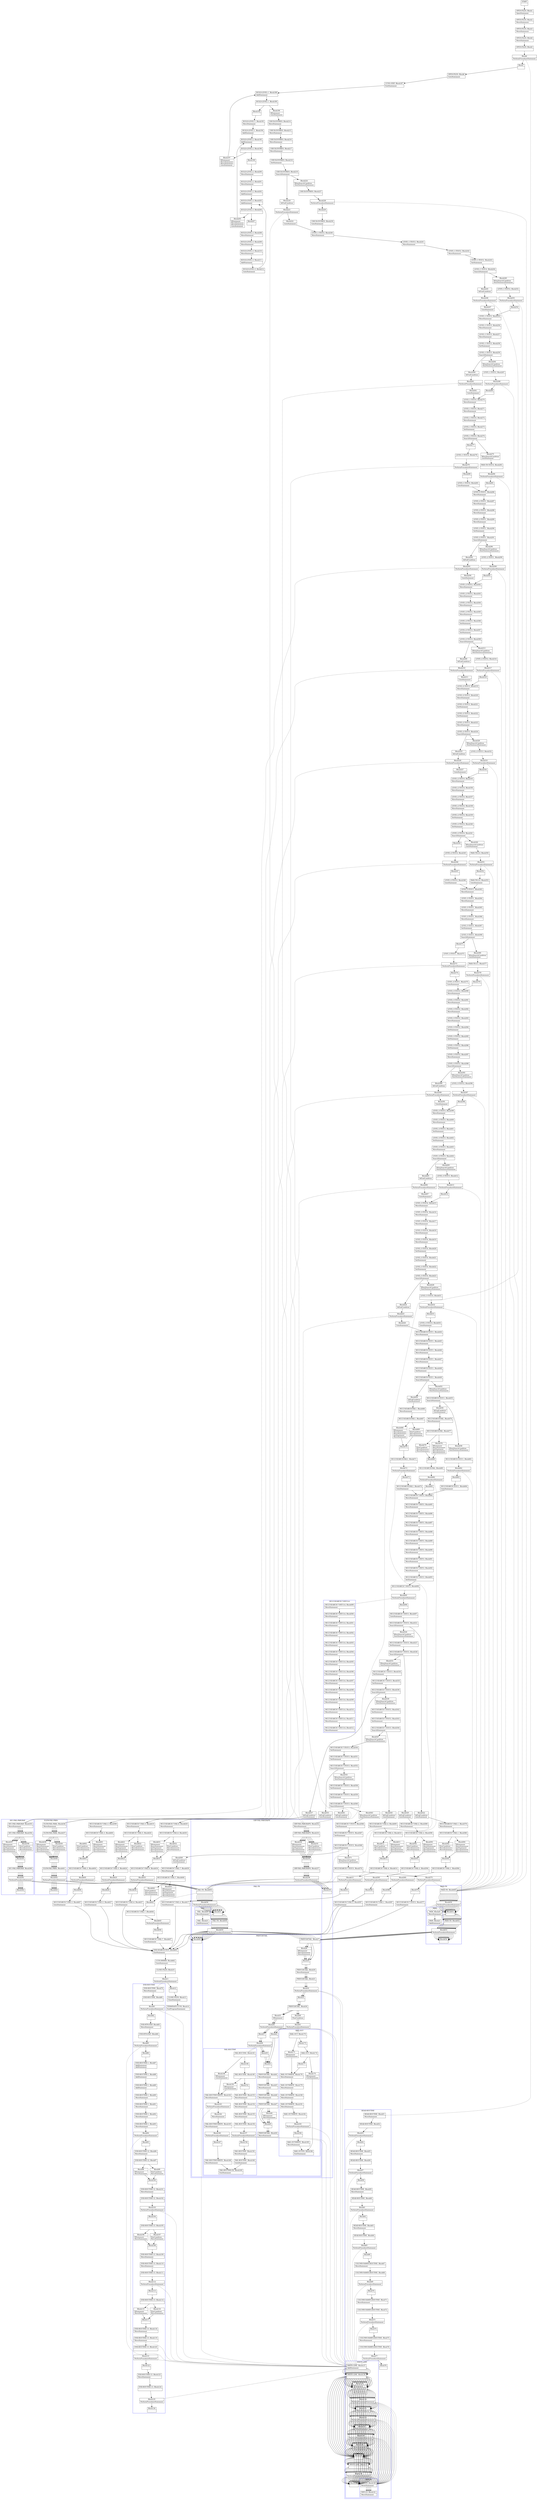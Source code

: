 digraph Cfg {
compound=true;
node [
shape = "record"
]

edge [
arrowtail = "empty"
]
Block0 [
label = "{START|}"
]
Block1 [
label = "{OPEN-FILES. Block1|OpenStatement\l}"
]
Block2 [
label = "{OPEN-FILES. Block2|MoveStatement\l}"
]
Block3 [
label = "{OPEN-FILES. Block3|MoveStatement\l}"
]
Block4 [
label = "{OPEN-FILES. Block4|MoveStatement\l}"
]
Block5 [
label = "{OPEN-FILES. Block5|}"
]
Block6 [
label = "{Block6|PerformProcedureStatement\l}"
]
subgraph cluster_1{
color = blue;
label = "HEAD-ROUTINE";
Block51 [
label = "{HEAD-ROUTINE. Block51|MoveStatement\l}"
]
Block52 [
label = "{HEAD-ROUTINE. Block52|}"
]
Block53 [
label = "{Block53|PerformProcedureStatement\l}"
]
subgraph cluster_7{
color = blue;
label = "WRITE-LINE";
Block127 [
label = "{WRITE-LINE. Block127|AddStatement\l}"
]
Block128 [
label = "{WRITE-LINE. Block128|}"
]
Block129 [
label = "{Block129|IfStatement\lMoveStatement\lMoveStatement\lWriteStatement\lMoveStatement\l}"
]
Block130 [
label = "{Block130|PerformProcedureStatement\l}"
]
subgraph cluster_21{
color = blue;
label = "WRT-LN";
Block140 [
label = "{WRT-LN. Block140|WriteStatement\l}"
]
Block141 [
label = "{WRT-LN. Block141|MoveStatement\l}"
]
Block140 -> Block141

}
Block130 -> Block140 [style=dashed, arrowhead=none]

Block131 [
label = "{Block131|MoveStatement\l}"
]
Block132 [
label = "{Block132|PerformProcedureStatement\l}"
]
subgraph cluster_22{
color = blue;
label = "WRT-LN";
Block140 [
label = "{WRT-LN. Block140|WriteStatement\l}"
]
Block141 [
label = "{WRT-LN. Block141|MoveStatement\l}"
]
Block140 -> Block141

}
Block132 -> Block140 [style=dashed, arrowhead=none]

Block133 [
label = "{Block133|MoveStatement\l}"
]
Block134 [
label = "{Block134|PerformProcedureStatement\l}"
]
subgraph cluster_23{
color = blue;
label = "WRT-LN";
Block140 [
label = "{WRT-LN. Block140|WriteStatement\l}"
]
Block141 [
label = "{WRT-LN. Block141|MoveStatement\l}"
]
Block140 -> Block141

}
Block134 -> Block140 [style=dashed, arrowhead=none]

Block135 [
label = "{Block135|MoveStatement\lMoveStatement\l}"
]
Block136 [
label = "{Block136|}"
]
Block137 [
label = "{WRITE-LINE. Block137|}"
]
Block138 [
label = "{Block138|PerformProcedureStatement\l}"
]
subgraph cluster_24{
color = blue;
label = "WRT-LN";
Block140 [
label = "{WRT-LN. Block140|WriteStatement\l}"
]
Block141 [
label = "{WRT-LN. Block141|MoveStatement\l}"
]
Block140 -> Block141

}
Block138 -> Block140 [style=dashed, arrowhead=none]

Block139 [
label = "{Block139|}"
]
Block127 -> Block128
Block128 -> Block129
Block128 -> Block136
Block129 -> Block130
Block130 -> Block131
Block131 -> Block132
Block132 -> Block133
Block133 -> Block134
Block134 -> Block135
Block135 -> Block136
Block136 -> Block137
Block137 -> Block138
Block138 -> Block139

}
Block53 -> Block127 [style=dashed, arrowhead=none]

Block54 [
label = "{Block54|}"
]
Block55 [
label = "{HEAD-ROUTINE. Block55|MoveStatement\l}"
]
Block56 [
label = "{HEAD-ROUTINE. Block56|}"
]
Block57 [
label = "{Block57|PerformProcedureStatement\l}"
]
subgraph cluster_8{
color = blue;
label = "WRITE-LINE";
Block127 [
label = "{WRITE-LINE. Block127|AddStatement\l}"
]
Block128 [
label = "{WRITE-LINE. Block128|}"
]
Block129 [
label = "{Block129|IfStatement\lMoveStatement\lMoveStatement\lWriteStatement\lMoveStatement\l}"
]
Block130 [
label = "{Block130|PerformProcedureStatement\l}"
]
Block130 -> Block140 [style=dashed, arrowhead=none]

Block131 [
label = "{Block131|MoveStatement\l}"
]
Block132 [
label = "{Block132|PerformProcedureStatement\l}"
]
Block132 -> Block140 [style=dashed, arrowhead=none]

Block133 [
label = "{Block133|MoveStatement\l}"
]
Block134 [
label = "{Block134|PerformProcedureStatement\l}"
]
Block134 -> Block140 [style=dashed, arrowhead=none]

Block135 [
label = "{Block135|MoveStatement\lMoveStatement\l}"
]
Block136 [
label = "{Block136|}"
]
Block137 [
label = "{WRITE-LINE. Block137|}"
]
Block138 [
label = "{Block138|PerformProcedureStatement\l}"
]
Block138 -> Block140 [style=dashed, arrowhead=none]

Block139 [
label = "{Block139|}"
]
Block127 -> Block128
Block128 -> Block129
Block128 -> Block136
Block129 -> Block130
Block130 -> Block131
Block131 -> Block132
Block132 -> Block133
Block133 -> Block134
Block134 -> Block135
Block135 -> Block136
Block136 -> Block137
Block137 -> Block138
Block138 -> Block139

}
Block57 -> Block127 [style=dashed, arrowhead=none]

Block58 [
label = "{Block58|}"
]
Block59 [
label = "{HEAD-ROUTINE. Block59|MoveStatement\l}"
]
Block60 [
label = "{HEAD-ROUTINE. Block60|}"
]
Block61 [
label = "{Block61|PerformProcedureStatement\l}"
]
subgraph cluster_9{
color = blue;
label = "WRITE-LINE";
Block127 [
label = "{WRITE-LINE. Block127|AddStatement\l}"
]
Block128 [
label = "{WRITE-LINE. Block128|}"
]
Block129 [
label = "{Block129|IfStatement\lMoveStatement\lMoveStatement\lWriteStatement\lMoveStatement\l}"
]
Block130 [
label = "{Block130|PerformProcedureStatement\l}"
]
Block130 -> Block140 [style=dashed, arrowhead=none]

Block131 [
label = "{Block131|MoveStatement\l}"
]
Block132 [
label = "{Block132|PerformProcedureStatement\l}"
]
Block132 -> Block140 [style=dashed, arrowhead=none]

Block133 [
label = "{Block133|MoveStatement\l}"
]
Block134 [
label = "{Block134|PerformProcedureStatement\l}"
]
Block134 -> Block140 [style=dashed, arrowhead=none]

Block135 [
label = "{Block135|MoveStatement\lMoveStatement\l}"
]
Block136 [
label = "{Block136|}"
]
Block137 [
label = "{WRITE-LINE. Block137|}"
]
Block138 [
label = "{Block138|PerformProcedureStatement\l}"
]
Block138 -> Block140 [style=dashed, arrowhead=none]

Block139 [
label = "{Block139|}"
]
Block127 -> Block128
Block128 -> Block129
Block128 -> Block136
Block129 -> Block130
Block130 -> Block131
Block131 -> Block132
Block132 -> Block133
Block133 -> Block134
Block134 -> Block135
Block135 -> Block136
Block136 -> Block137
Block137 -> Block138
Block138 -> Block139

}
Block61 -> Block127 [style=dashed, arrowhead=none]

Block62 [
label = "{Block62|}"
]
Block63 [
label = "{HEAD-ROUTINE. Block63|MoveStatement\l}"
]
Block64 [
label = "{HEAD-ROUTINE. Block64|}"
]
Block65 [
label = "{Block65|PerformProcedureStatement\l}"
]
subgraph cluster_10{
color = blue;
label = "WRITE-LINE";
Block127 [
label = "{WRITE-LINE. Block127|AddStatement\l}"
]
Block128 [
label = "{WRITE-LINE. Block128|}"
]
Block129 [
label = "{Block129|IfStatement\lMoveStatement\lMoveStatement\lWriteStatement\lMoveStatement\l}"
]
Block130 [
label = "{Block130|PerformProcedureStatement\l}"
]
Block130 -> Block140 [style=dashed, arrowhead=none]

Block131 [
label = "{Block131|MoveStatement\l}"
]
Block132 [
label = "{Block132|PerformProcedureStatement\l}"
]
Block132 -> Block140 [style=dashed, arrowhead=none]

Block133 [
label = "{Block133|MoveStatement\l}"
]
Block134 [
label = "{Block134|PerformProcedureStatement\l}"
]
Block134 -> Block140 [style=dashed, arrowhead=none]

Block135 [
label = "{Block135|MoveStatement\lMoveStatement\l}"
]
Block136 [
label = "{Block136|}"
]
Block137 [
label = "{WRITE-LINE. Block137|}"
]
Block138 [
label = "{Block138|PerformProcedureStatement\l}"
]
Block138 -> Block140 [style=dashed, arrowhead=none]

Block139 [
label = "{Block139|}"
]
Block127 -> Block128
Block128 -> Block129
Block128 -> Block136
Block129 -> Block130
Block130 -> Block131
Block131 -> Block132
Block132 -> Block133
Block133 -> Block134
Block134 -> Block135
Block135 -> Block136
Block136 -> Block137
Block137 -> Block138
Block138 -> Block139

}
Block65 -> Block127 [style=dashed, arrowhead=none]

Block66 [
label = "{Block66|}"
]
Block67 [
label = "{COLUMN-NAMES-ROUTINE. Block67|MoveStatement\l}"
]
Block68 [
label = "{COLUMN-NAMES-ROUTINE. Block68|}"
]
Block69 [
label = "{Block69|PerformProcedureStatement\l}"
]
subgraph cluster_11{
color = blue;
label = "WRITE-LINE";
Block127 [
label = "{WRITE-LINE. Block127|AddStatement\l}"
]
Block128 [
label = "{WRITE-LINE. Block128|}"
]
Block129 [
label = "{Block129|IfStatement\lMoveStatement\lMoveStatement\lWriteStatement\lMoveStatement\l}"
]
Block130 [
label = "{Block130|PerformProcedureStatement\l}"
]
Block130 -> Block140 [style=dashed, arrowhead=none]

Block131 [
label = "{Block131|MoveStatement\l}"
]
Block132 [
label = "{Block132|PerformProcedureStatement\l}"
]
Block132 -> Block140 [style=dashed, arrowhead=none]

Block133 [
label = "{Block133|MoveStatement\l}"
]
Block134 [
label = "{Block134|PerformProcedureStatement\l}"
]
Block134 -> Block140 [style=dashed, arrowhead=none]

Block135 [
label = "{Block135|MoveStatement\lMoveStatement\l}"
]
Block136 [
label = "{Block136|}"
]
Block137 [
label = "{WRITE-LINE. Block137|}"
]
Block138 [
label = "{Block138|PerformProcedureStatement\l}"
]
Block138 -> Block140 [style=dashed, arrowhead=none]

Block139 [
label = "{Block139|}"
]
Block127 -> Block128
Block128 -> Block129
Block128 -> Block136
Block129 -> Block130
Block130 -> Block131
Block131 -> Block132
Block132 -> Block133
Block133 -> Block134
Block134 -> Block135
Block135 -> Block136
Block136 -> Block137
Block137 -> Block138
Block138 -> Block139

}
Block69 -> Block127 [style=dashed, arrowhead=none]

Block70 [
label = "{Block70|}"
]
Block71 [
label = "{COLUMN-NAMES-ROUTINE. Block71|MoveStatement\l}"
]
Block72 [
label = "{COLUMN-NAMES-ROUTINE. Block72|}"
]
Block73 [
label = "{Block73|PerformProcedureStatement\l}"
]
subgraph cluster_12{
color = blue;
label = "WRITE-LINE";
Block127 [
label = "{WRITE-LINE. Block127|AddStatement\l}"
]
Block128 [
label = "{WRITE-LINE. Block128|}"
]
Block129 [
label = "{Block129|IfStatement\lMoveStatement\lMoveStatement\lWriteStatement\lMoveStatement\l}"
]
Block130 [
label = "{Block130|PerformProcedureStatement\l}"
]
Block130 -> Block140 [style=dashed, arrowhead=none]

Block131 [
label = "{Block131|MoveStatement\l}"
]
Block132 [
label = "{Block132|PerformProcedureStatement\l}"
]
Block132 -> Block140 [style=dashed, arrowhead=none]

Block133 [
label = "{Block133|MoveStatement\l}"
]
Block134 [
label = "{Block134|PerformProcedureStatement\l}"
]
Block134 -> Block140 [style=dashed, arrowhead=none]

Block135 [
label = "{Block135|MoveStatement\lMoveStatement\l}"
]
Block136 [
label = "{Block136|}"
]
Block137 [
label = "{WRITE-LINE. Block137|}"
]
Block138 [
label = "{Block138|PerformProcedureStatement\l}"
]
Block138 -> Block140 [style=dashed, arrowhead=none]

Block139 [
label = "{Block139|}"
]
Block127 -> Block128
Block128 -> Block129
Block128 -> Block136
Block129 -> Block130
Block130 -> Block131
Block131 -> Block132
Block132 -> Block133
Block133 -> Block134
Block134 -> Block135
Block135 -> Block136
Block136 -> Block137
Block137 -> Block138
Block138 -> Block139

}
Block73 -> Block127 [style=dashed, arrowhead=none]

Block74 [
label = "{Block74|}"
]
Block75 [
label = "{COLUMN-NAMES-ROUTINE. Block75|MoveStatement\l}"
]
Block76 [
label = "{COLUMN-NAMES-ROUTINE. Block76|}"
]
Block77 [
label = "{Block77|PerformProcedureStatement\l}"
]
subgraph cluster_13{
color = blue;
label = "WRITE-LINE";
Block127 [
label = "{WRITE-LINE. Block127|AddStatement\l}"
]
Block128 [
label = "{WRITE-LINE. Block128|}"
]
Block129 [
label = "{Block129|IfStatement\lMoveStatement\lMoveStatement\lWriteStatement\lMoveStatement\l}"
]
Block130 [
label = "{Block130|PerformProcedureStatement\l}"
]
Block130 -> Block140 [style=dashed, arrowhead=none]

Block131 [
label = "{Block131|MoveStatement\l}"
]
Block132 [
label = "{Block132|PerformProcedureStatement\l}"
]
Block132 -> Block140 [style=dashed, arrowhead=none]

Block133 [
label = "{Block133|MoveStatement\l}"
]
Block134 [
label = "{Block134|PerformProcedureStatement\l}"
]
Block134 -> Block140 [style=dashed, arrowhead=none]

Block135 [
label = "{Block135|MoveStatement\lMoveStatement\l}"
]
Block136 [
label = "{Block136|}"
]
Block137 [
label = "{WRITE-LINE. Block137|}"
]
Block138 [
label = "{Block138|PerformProcedureStatement\l}"
]
Block138 -> Block140 [style=dashed, arrowhead=none]

Block139 [
label = "{Block139|}"
]
Block127 -> Block128
Block128 -> Block129
Block128 -> Block136
Block129 -> Block130
Block130 -> Block131
Block131 -> Block132
Block132 -> Block133
Block133 -> Block134
Block134 -> Block135
Block135 -> Block136
Block136 -> Block137
Block137 -> Block138
Block138 -> Block139

}
Block77 -> Block127 [style=dashed, arrowhead=none]

Block78 [
label = "{Block78|}"
]
Block51 -> Block52
Block52 -> Block53
Block53 -> Block54
Block54 -> Block55
Block55 -> Block56
Block56 -> Block57
Block57 -> Block58
Block58 -> Block59
Block59 -> Block60
Block60 -> Block61
Block61 -> Block62
Block62 -> Block63
Block63 -> Block64
Block64 -> Block65
Block65 -> Block66
Block66 -> Block67
Block67 -> Block68
Block68 -> Block69
Block69 -> Block70
Block70 -> Block71
Block71 -> Block72
Block72 -> Block73
Block73 -> Block74
Block74 -> Block75
Block75 -> Block76
Block76 -> Block77
Block77 -> Block78

}
Block6 -> Block51 [style=dashed, arrowhead=none]

Block7 [
label = "{Block7|}"
]
Block8 [
label = "{OPEN-FILES. Block8|GotoStatement\l}"
]
Block187 [
label = "{CCVS1-EXIT. Block187|ExitStatement\l}"
]
Block188 [
label = "{BUILD-LEVEL-1. Block188|AddStatement\l}"
]
Block189 [
label = "{BUILD-LEVEL-1. Block189|}"
]
Block190 [
label = "{Block190|IfStatement\lGotoStatement\l}"
]
Block214 [
label = "{CHECK-ENTRIES. Block214|MoveStatement\l}"
]
Block215 [
label = "{CHECK-ENTRIES. Block215|MoveStatement\l}"
]
Block216 [
label = "{CHECK-ENTRIES. Block216|MoveStatement\l}"
]
Block217 [
label = "{CHECK-ENTRIES. Block217|MoveStatement\l}"
]
Block218 [
label = "{CHECK-ENTRIES. Block218|SetStatement\l}"
]
Block219 [
label = "{CHECK-ENTRIES. Block219|SearchStatement\l}"
]
Block220 [
label = "{Block220|AtEndCondition\l}"
]
Block221 [
label = "{Block221|PerformProcedureStatement\l}"
]
subgraph cluster_30{
color = blue;
label = "GRP-FAIL-PARGRAPH";
Block232 [
label = "{GRP-FAIL-PARGRAPH. Block232|MoveStatement\l}"
]
Block233 [
label = "{GRP-FAIL-PARGRAPH. Block233|}"
]
Block234 [
label = "{Block234|IfStatement\lMoveStatement\lSetStatement\lMoveStatement\lMoveStatement\l}"
]
Block236 [
label = "{Block236|}"
]
Block237 [
label = "{GRP-FAIL-PARGRAPH. Block237|}"
]
Block238 [
label = "{Block238|PerformProcedureStatement\l}"
]
subgraph cluster_32{
color = blue;
label = "FAIL-TH";
Block655 [
label = "{FAIL-TH. Block655|}"
]
Block656 [
label = "{Block656|PerformProcedureStatement\l}"
]
subgraph cluster_73{
color = blue;
label = "FAIL";
Block22 [
label = "{FAIL. Block22|MoveStatement\l}"
]
Block23 [
label = "{FAIL. Block23|AddStatement\l}"
]
Block22 -> Block23

}
Block656 -> Block22 [style=dashed, arrowhead=none]

Block657 [
label = "{Block657|}"
]
Block658 [
label = "{FAIL-TH. Block658|}"
]
Block659 [
label = "{Block659|PerformProcedureStatement\l}"
]
subgraph cluster_74{
color = blue;
label = "PRINT-DETAIL";
Block27 [
label = "{PRINT-DETAIL. Block27|}"
]
Block28 [
label = "{Block28|IfStatement\lMoveStatement\lMoveStatement\l}"
]
Block29 [
label = "{Block29|}"
]
Block30 [
label = "{PRINT-DETAIL. Block30|MoveStatement\l}"
]
Block31 [
label = "{PRINT-DETAIL. Block31|}"
]
Block32 [
label = "{Block32|PerformProcedureStatement\l}"
]
subgraph cluster_3{
color = blue;
label = "WRITE-LINE";
Block127 [
label = "{WRITE-LINE. Block127|AddStatement\l}"
]
Block128 [
label = "{WRITE-LINE. Block128|}"
]
Block129 [
label = "{Block129|IfStatement\lMoveStatement\lMoveStatement\lWriteStatement\lMoveStatement\l}"
]
Block130 [
label = "{Block130|PerformProcedureStatement\l}"
]
Block130 -> Block140 [style=dashed, arrowhead=none]

Block131 [
label = "{Block131|MoveStatement\l}"
]
Block132 [
label = "{Block132|PerformProcedureStatement\l}"
]
Block132 -> Block140 [style=dashed, arrowhead=none]

Block133 [
label = "{Block133|MoveStatement\l}"
]
Block134 [
label = "{Block134|PerformProcedureStatement\l}"
]
Block134 -> Block140 [style=dashed, arrowhead=none]

Block135 [
label = "{Block135|MoveStatement\lMoveStatement\l}"
]
Block136 [
label = "{Block136|}"
]
Block137 [
label = "{WRITE-LINE. Block137|}"
]
Block138 [
label = "{Block138|PerformProcedureStatement\l}"
]
Block138 -> Block140 [style=dashed, arrowhead=none]

Block139 [
label = "{Block139|}"
]
Block127 -> Block128
Block128 -> Block129
Block128 -> Block136
Block129 -> Block130
Block130 -> Block131
Block131 -> Block132
Block132 -> Block133
Block133 -> Block134
Block134 -> Block135
Block135 -> Block136
Block136 -> Block137
Block137 -> Block138
Block138 -> Block139

}
Block32 -> Block127 [style=dashed, arrowhead=none]

Block33 [
label = "{Block33|}"
]
Block34 [
label = "{PRINT-DETAIL. Block34|}"
]
Block35 [
label = "{Block35|IfStatement\l}"
]
Block36 [
label = "{Block36|PerformProcedureStatement\l}"
]
subgraph cluster_4{
color = blue;
label = "WRITE-LINE";
Block127 [
label = "{WRITE-LINE. Block127|AddStatement\l}"
]
Block128 [
label = "{WRITE-LINE. Block128|}"
]
Block129 [
label = "{Block129|IfStatement\lMoveStatement\lMoveStatement\lWriteStatement\lMoveStatement\l}"
]
Block130 [
label = "{Block130|PerformProcedureStatement\l}"
]
Block130 -> Block140 [style=dashed, arrowhead=none]

Block131 [
label = "{Block131|MoveStatement\l}"
]
Block132 [
label = "{Block132|PerformProcedureStatement\l}"
]
Block132 -> Block140 [style=dashed, arrowhead=none]

Block133 [
label = "{Block133|MoveStatement\l}"
]
Block134 [
label = "{Block134|PerformProcedureStatement\l}"
]
Block134 -> Block140 [style=dashed, arrowhead=none]

Block135 [
label = "{Block135|MoveStatement\lMoveStatement\l}"
]
Block136 [
label = "{Block136|}"
]
Block137 [
label = "{WRITE-LINE. Block137|}"
]
Block138 [
label = "{Block138|PerformProcedureStatement\l}"
]
Block138 -> Block140 [style=dashed, arrowhead=none]

Block139 [
label = "{Block139|}"
]
Block127 -> Block128
Block128 -> Block129
Block128 -> Block136
Block129 -> Block130
Block130 -> Block131
Block131 -> Block132
Block132 -> Block133
Block133 -> Block134
Block134 -> Block135
Block135 -> Block136
Block136 -> Block137
Block137 -> Block138
Block138 -> Block139

}
Block36 -> Block127 [style=dashed, arrowhead=none]

Block37 [
label = "{Block37|}"
]
Block38 [
label = "{Block38|PerformProcedureStatement\l}"
]
subgraph cluster_5{
color = blue;
label = "FAIL-ROUTINE";
Block145 [
label = "{FAIL-ROUTINE. Block145|}"
]
Block146 [
label = "{Block146|IfStatement\lGotoStatement\l}"
]
Block162 [
label = "{FAIL-ROUTINE-WRITE. Block162|MoveStatement\l}"
]
Block163 [
label = "{Block163|PerformProcedureStatement\l}"
]
subgraph cluster_27{
color = blue;
label = "WRITE-LINE";
Block127 [
label = "{WRITE-LINE. Block127|AddStatement\l}"
]
Block128 [
label = "{WRITE-LINE. Block128|}"
]
Block129 [
label = "{Block129|IfStatement\lMoveStatement\lMoveStatement\lWriteStatement\lMoveStatement\l}"
]
Block130 [
label = "{Block130|PerformProcedureStatement\l}"
]
Block130 -> Block140 [style=dashed, arrowhead=none]

Block131 [
label = "{Block131|MoveStatement\l}"
]
Block132 [
label = "{Block132|PerformProcedureStatement\l}"
]
Block132 -> Block140 [style=dashed, arrowhead=none]

Block133 [
label = "{Block133|MoveStatement\l}"
]
Block134 [
label = "{Block134|PerformProcedureStatement\l}"
]
Block134 -> Block140 [style=dashed, arrowhead=none]

Block135 [
label = "{Block135|MoveStatement\lMoveStatement\l}"
]
Block136 [
label = "{Block136|}"
]
Block137 [
label = "{WRITE-LINE. Block137|}"
]
Block138 [
label = "{Block138|PerformProcedureStatement\l}"
]
Block138 -> Block140 [style=dashed, arrowhead=none]

Block139 [
label = "{Block139|}"
]
Block127 -> Block128
Block128 -> Block129
Block128 -> Block136
Block129 -> Block130
Block130 -> Block131
Block131 -> Block132
Block132 -> Block133
Block133 -> Block134
Block134 -> Block135
Block135 -> Block136
Block136 -> Block137
Block137 -> Block138
Block138 -> Block139

}
Block163 -> Block127 [style=dashed, arrowhead=none]

Block164 [
label = "{Block164|MoveStatement\l}"
]
Block165 [
label = "{FAIL-ROUTINE-WRITE. Block165|MoveStatement\l}"
]
Block166 [
label = "{Block166|PerformProcedureStatement\l}"
]
subgraph cluster_28{
color = blue;
label = "WRITE-LINE";
Block127 [
label = "{WRITE-LINE. Block127|AddStatement\l}"
]
Block128 [
label = "{WRITE-LINE. Block128|}"
]
Block129 [
label = "{Block129|IfStatement\lMoveStatement\lMoveStatement\lWriteStatement\lMoveStatement\l}"
]
Block130 [
label = "{Block130|PerformProcedureStatement\l}"
]
Block130 -> Block140 [style=dashed, arrowhead=none]

Block131 [
label = "{Block131|MoveStatement\l}"
]
Block132 [
label = "{Block132|PerformProcedureStatement\l}"
]
Block132 -> Block140 [style=dashed, arrowhead=none]

Block133 [
label = "{Block133|MoveStatement\l}"
]
Block134 [
label = "{Block134|PerformProcedureStatement\l}"
]
Block134 -> Block140 [style=dashed, arrowhead=none]

Block135 [
label = "{Block135|MoveStatement\lMoveStatement\l}"
]
Block136 [
label = "{Block136|}"
]
Block137 [
label = "{WRITE-LINE. Block137|}"
]
Block138 [
label = "{Block138|PerformProcedureStatement\l}"
]
Block138 -> Block140 [style=dashed, arrowhead=none]

Block139 [
label = "{Block139|}"
]
Block127 -> Block128
Block128 -> Block129
Block128 -> Block136
Block129 -> Block130
Block130 -> Block131
Block131 -> Block132
Block132 -> Block133
Block133 -> Block134
Block134 -> Block135
Block135 -> Block136
Block136 -> Block137
Block137 -> Block138
Block138 -> Block139

}
Block166 -> Block127 [style=dashed, arrowhead=none]

Block167 [
label = "{Block167|}"
]
Block168 [
label = "{FAIL-ROUTINE-WRITE. Block168|MoveStatement\l}"
]
Block169 [
label = "{FAIL-ROUTINE-EX. Block169|ExitStatement\l}"
]
Block148 [
label = "{Block148|}"
]
Block149 [
label = "{FAIL-ROUTINE. Block149|}"
]
Block150 [
label = "{Block150|IfStatement\lGotoStatement\l}"
]
Block152 [
label = "{Block152|}"
]
Block153 [
label = "{FAIL-ROUTINE. Block153|MoveStatement\l}"
]
Block154 [
label = "{FAIL-ROUTINE. Block154|MoveStatement\l}"
]
Block155 [
label = "{FAIL-ROUTINE. Block155|MoveStatement\l}"
]
Block156 [
label = "{FAIL-ROUTINE. Block156|}"
]
Block157 [
label = "{Block157|PerformProcedureStatement\l}"
]
subgraph cluster_26{
color = blue;
label = "WRITE-LINE";
Block127 [
label = "{WRITE-LINE. Block127|AddStatement\l}"
]
Block128 [
label = "{WRITE-LINE. Block128|}"
]
Block129 [
label = "{Block129|IfStatement\lMoveStatement\lMoveStatement\lWriteStatement\lMoveStatement\l}"
]
Block130 [
label = "{Block130|PerformProcedureStatement\l}"
]
Block130 -> Block140 [style=dashed, arrowhead=none]

Block131 [
label = "{Block131|MoveStatement\l}"
]
Block132 [
label = "{Block132|PerformProcedureStatement\l}"
]
Block132 -> Block140 [style=dashed, arrowhead=none]

Block133 [
label = "{Block133|MoveStatement\l}"
]
Block134 [
label = "{Block134|PerformProcedureStatement\l}"
]
Block134 -> Block140 [style=dashed, arrowhead=none]

Block135 [
label = "{Block135|MoveStatement\lMoveStatement\l}"
]
Block136 [
label = "{Block136|}"
]
Block137 [
label = "{WRITE-LINE. Block137|}"
]
Block138 [
label = "{Block138|PerformProcedureStatement\l}"
]
Block138 -> Block140 [style=dashed, arrowhead=none]

Block139 [
label = "{Block139|}"
]
Block127 -> Block128
Block128 -> Block129
Block128 -> Block136
Block129 -> Block130
Block130 -> Block131
Block131 -> Block132
Block132 -> Block133
Block133 -> Block134
Block134 -> Block135
Block135 -> Block136
Block136 -> Block137
Block137 -> Block138
Block138 -> Block139

}
Block157 -> Block127 [style=dashed, arrowhead=none]

Block158 [
label = "{Block158|}"
]
Block159 [
label = "{FAIL-ROUTINE. Block159|MoveStatement\l}"
]
Block160 [
label = "{FAIL-ROUTINE. Block160|GotoStatement\l}"
]
Block145 -> Block146
Block145 -> Block148
Block146 -> Block162
Block162 -> Block163
Block163 -> Block164
Block164 -> Block165
Block165 -> Block166
Block166 -> Block167
Block167 -> Block168
Block168 -> Block169
Block148 -> Block149
Block149 -> Block150
Block149 -> Block152
Block150 -> Block162
Block152 -> Block153
Block153 -> Block154
Block154 -> Block155
Block155 -> Block156
Block156 -> Block157
Block157 -> Block158
Block158 -> Block159
Block159 -> Block160
Block160 -> Block169

}
Block38 -> Block145 [style=dashed, arrowhead=none]

Block39 [
label = "{Block39|}"
]
Block43 [
label = "{Block43|}"
]
Block44 [
label = "{PRINT-DETAIL. Block44|MoveStatement\l}"
]
Block45 [
label = "{PRINT-DETAIL. Block45|MoveStatement\l}"
]
Block46 [
label = "{PRINT-DETAIL. Block46|MoveStatement\l}"
]
Block47 [
label = "{PRINT-DETAIL. Block47|}"
]
Block48 [
label = "{Block48|IfStatement\lMoveStatement\l}"
]
Block49 [
label = "{Block49|}"
]
Block50 [
label = "{PRINT-DETAIL. Block50|MoveStatement\l}"
]
Block40 [
label = "{Block40|ElseCondition\l}"
]
Block41 [
label = "{Block41|PerformProcedureStatement\l}"
]
subgraph cluster_6{
color = blue;
label = "BAIL-OUT";
Block170 [
label = "{BAIL-OUT. Block170|}"
]
Block171 [
label = "{Block171|IfStatement\lGotoStatement\l}"
]
Block178 [
label = "{BAIL-OUT-WRITE. Block178|MoveStatement\l}"
]
Block179 [
label = "{BAIL-OUT-WRITE. Block179|MoveStatement\l}"
]
Block180 [
label = "{BAIL-OUT-WRITE. Block180|MoveStatement\l}"
]
Block181 [
label = "{BAIL-OUT-WRITE. Block181|MoveStatement\l}"
]
Block182 [
label = "{BAIL-OUT-WRITE. Block182|}"
]
Block183 [
label = "{Block183|PerformProcedureStatement\l}"
]
subgraph cluster_29{
color = blue;
label = "WRITE-LINE";
Block127 [
label = "{WRITE-LINE. Block127|AddStatement\l}"
]
Block128 [
label = "{WRITE-LINE. Block128|}"
]
Block129 [
label = "{Block129|IfStatement\lMoveStatement\lMoveStatement\lWriteStatement\lMoveStatement\l}"
]
Block130 [
label = "{Block130|PerformProcedureStatement\l}"
]
Block130 -> Block140 [style=dashed, arrowhead=none]

Block131 [
label = "{Block131|MoveStatement\l}"
]
Block132 [
label = "{Block132|PerformProcedureStatement\l}"
]
Block132 -> Block140 [style=dashed, arrowhead=none]

Block133 [
label = "{Block133|MoveStatement\l}"
]
Block134 [
label = "{Block134|PerformProcedureStatement\l}"
]
Block134 -> Block140 [style=dashed, arrowhead=none]

Block135 [
label = "{Block135|MoveStatement\lMoveStatement\l}"
]
Block136 [
label = "{Block136|}"
]
Block137 [
label = "{WRITE-LINE. Block137|}"
]
Block138 [
label = "{Block138|PerformProcedureStatement\l}"
]
Block138 -> Block140 [style=dashed, arrowhead=none]

Block139 [
label = "{Block139|}"
]
Block127 -> Block128
Block128 -> Block129
Block128 -> Block136
Block129 -> Block130
Block130 -> Block131
Block131 -> Block132
Block132 -> Block133
Block133 -> Block134
Block134 -> Block135
Block135 -> Block136
Block136 -> Block137
Block137 -> Block138
Block138 -> Block139

}
Block183 -> Block127 [style=dashed, arrowhead=none]

Block184 [
label = "{Block184|}"
]
Block185 [
label = "{BAIL-OUT-WRITE. Block185|MoveStatement\l}"
]
Block186 [
label = "{BAIL-OUT-EX. Block186|ExitStatement\l}"
]
Block173 [
label = "{Block173|}"
]
Block174 [
label = "{BAIL-OUT. Block174|}"
]
Block175 [
label = "{Block175|IfStatement\lGotoStatement\l}"
]
Block177 [
label = "{Block177|}"
]
Block170 -> Block171
Block170 -> Block173
Block171 -> Block178
Block178 -> Block179
Block179 -> Block180
Block180 -> Block181
Block181 -> Block182
Block182 -> Block183
Block183 -> Block184
Block184 -> Block185
Block185 -> Block186
Block173 -> Block174
Block174 -> Block175
Block174 -> Block177
Block175 -> Block186
Block177 -> Block178

}
Block41 -> Block170 [style=dashed, arrowhead=none]

Block42 [
label = "{Block42|}"
]
Block27 -> Block28
Block27 -> Block29
Block28 -> Block29
Block29 -> Block30
Block30 -> Block31
Block31 -> Block32
Block32 -> Block33
Block33 -> Block34
Block34 -> Block35
Block34 -> Block40
Block35 -> Block36
Block36 -> Block37
Block37 -> Block38
Block38 -> Block39
Block39 -> Block43
Block43 -> Block44
Block44 -> Block45
Block45 -> Block46
Block46 -> Block47
Block47 -> Block48
Block47 -> Block49
Block48 -> Block49
Block49 -> Block50
Block40 -> Block41
Block41 -> Block42
Block42 -> Block43

}
Block659 -> Block27 [style=dashed, arrowhead=none]

Block660 [
label = "{Block660|}"
]
Block655 -> Block656
Block656 -> Block657
Block657 -> Block658
Block658 -> Block659
Block659 -> Block660

}
Block238 -> Block655 [style=dashed, arrowhead=none]

Block239 [
label = "{Block239|}"
]
Block235 [
label = "{Block235|ElseCondition\lMoveStatement\lMoveStatement\l}"
]
Block232 -> Block233
Block233 -> Block234
Block233 -> Block235
Block234 -> Block236
Block236 -> Block237
Block237 -> Block238
Block238 -> Block239
Block235 -> Block236

}
Block221 -> Block232 [style=dashed, arrowhead=none]

Block222 [
label = "{Block222|GotoStatement\l}"
]
Block240 [
label = "{LEVEL-1-TEST-2. Block240|MoveStatement\l}"
]
Block241 [
label = "{LEVEL-1-TEST-2. Block241|MoveStatement\l}"
]
Block242 [
label = "{LEVEL-1-TEST-2. Block242|MoveStatement\l}"
]
Block243 [
label = "{LEVEL-1-TEST-2. Block243|SetStatement\l}"
]
Block244 [
label = "{LEVEL-1-TEST-2. Block244|SearchStatement\l}"
]
Block245 [
label = "{Block245|AtEndCondition\l}"
]
Block246 [
label = "{Block246|PerformProcedureStatement\l}"
]
subgraph cluster_33{
color = blue;
label = "GRP-FAIL-PARGRAPH";
Block232 [
label = "{GRP-FAIL-PARGRAPH. Block232|MoveStatement\l}"
]
Block233 [
label = "{GRP-FAIL-PARGRAPH. Block233|}"
]
Block234 [
label = "{Block234|IfStatement\lMoveStatement\lSetStatement\lMoveStatement\lMoveStatement\l}"
]
Block236 [
label = "{Block236|}"
]
Block237 [
label = "{GRP-FAIL-PARGRAPH. Block237|}"
]
Block238 [
label = "{Block238|PerformProcedureStatement\l}"
]
Block238 -> Block655 [style=dashed, arrowhead=none]

Block239 [
label = "{Block239|}"
]
Block235 [
label = "{Block235|ElseCondition\lMoveStatement\lMoveStatement\l}"
]
Block232 -> Block233
Block233 -> Block234
Block233 -> Block235
Block234 -> Block236
Block236 -> Block237
Block237 -> Block238
Block238 -> Block239
Block235 -> Block236

}
Block246 -> Block232 [style=dashed, arrowhead=none]

Block247 [
label = "{Block247|GotoStatement\l}"
]
Block255 [
label = "{LEVEL-1-TEST-3. Block255|MoveStatement\l}"
]
Block256 [
label = "{LEVEL-1-TEST-3. Block256|MoveStatement\l}"
]
Block257 [
label = "{LEVEL-1-TEST-3. Block257|MoveStatement\l}"
]
Block258 [
label = "{LEVEL-1-TEST-3. Block258|SetStatement\l}"
]
Block259 [
label = "{LEVEL-1-TEST-3. Block259|SearchStatement\l}"
]
Block260 [
label = "{Block260|AtEndCondition\l}"
]
Block261 [
label = "{Block261|PerformProcedureStatement\l}"
]
subgraph cluster_35{
color = blue;
label = "GRP-FAIL-PARGRAPH";
Block232 [
label = "{GRP-FAIL-PARGRAPH. Block232|MoveStatement\l}"
]
Block233 [
label = "{GRP-FAIL-PARGRAPH. Block233|}"
]
Block234 [
label = "{Block234|IfStatement\lMoveStatement\lSetStatement\lMoveStatement\lMoveStatement\l}"
]
Block236 [
label = "{Block236|}"
]
Block237 [
label = "{GRP-FAIL-PARGRAPH. Block237|}"
]
Block238 [
label = "{Block238|PerformProcedureStatement\l}"
]
Block238 -> Block655 [style=dashed, arrowhead=none]

Block239 [
label = "{Block239|}"
]
Block235 [
label = "{Block235|ElseCondition\lMoveStatement\lMoveStatement\l}"
]
Block232 -> Block233
Block233 -> Block234
Block233 -> Block235
Block234 -> Block236
Block236 -> Block237
Block237 -> Block238
Block238 -> Block239
Block235 -> Block236

}
Block261 -> Block232 [style=dashed, arrowhead=none]

Block262 [
label = "{Block262|GotoStatement\l}"
]
Block270 [
label = "{LEVEL-1-TEST-4. Block270|MoveStatement\l}"
]
Block271 [
label = "{LEVEL-1-TEST-4. Block271|MoveStatement\l}"
]
Block272 [
label = "{LEVEL-1-TEST-4. Block272|MoveStatement\l}"
]
Block273 [
label = "{LEVEL-1-TEST-4. Block273|SetStatement\l}"
]
Block274 [
label = "{LEVEL-1-TEST-4. Block274|SearchStatement\l}"
]
Block275 [
label = "{Block275|WhenSearchCondition\lGotoStatement\l}"
]
Block283 [
label = "{PASS-TH-TEST-4. Block283|}"
]
Block284 [
label = "{Block284|PerformProcedureStatement\l}"
]
subgraph cluster_38{
color = blue;
label = "PASS-TH";
Block649 [
label = "{PASS-TH. Block649|}"
]
Block650 [
label = "{Block650|PerformProcedureStatement\l}"
]
subgraph cluster_71{
color = blue;
label = "PASS";
Block20 [
label = "{PASS. Block20|MoveStatement\l}"
]
Block21 [
label = "{PASS. Block21|AddStatement\l}"
]
Block20 -> Block21

}
Block650 -> Block20 [style=dashed, arrowhead=none]

Block651 [
label = "{Block651|}"
]
Block652 [
label = "{PASS-TH. Block652|}"
]
Block653 [
label = "{Block653|PerformProcedureStatement\l}"
]
subgraph cluster_72{
color = blue;
label = "PRINT-DETAIL";
Block27 [
label = "{PRINT-DETAIL. Block27|}"
]
Block28 [
label = "{Block28|IfStatement\lMoveStatement\lMoveStatement\l}"
]
Block29 [
label = "{Block29|}"
]
Block30 [
label = "{PRINT-DETAIL. Block30|MoveStatement\l}"
]
Block31 [
label = "{PRINT-DETAIL. Block31|}"
]
Block32 [
label = "{Block32|PerformProcedureStatement\l}"
]
Block32 -> Block127 [style=dashed, arrowhead=none]

Block33 [
label = "{Block33|}"
]
Block34 [
label = "{PRINT-DETAIL. Block34|}"
]
Block35 [
label = "{Block35|IfStatement\l}"
]
Block36 [
label = "{Block36|PerformProcedureStatement\l}"
]
Block36 -> Block127 [style=dashed, arrowhead=none]

Block37 [
label = "{Block37|}"
]
Block38 [
label = "{Block38|PerformProcedureStatement\l}"
]
Block38 -> Block145 [style=dashed, arrowhead=none]

Block39 [
label = "{Block39|}"
]
Block43 [
label = "{Block43|}"
]
Block44 [
label = "{PRINT-DETAIL. Block44|MoveStatement\l}"
]
Block45 [
label = "{PRINT-DETAIL. Block45|MoveStatement\l}"
]
Block46 [
label = "{PRINT-DETAIL. Block46|MoveStatement\l}"
]
Block47 [
label = "{PRINT-DETAIL. Block47|}"
]
Block48 [
label = "{Block48|IfStatement\lMoveStatement\l}"
]
Block49 [
label = "{Block49|}"
]
Block50 [
label = "{PRINT-DETAIL. Block50|MoveStatement\l}"
]
Block40 [
label = "{Block40|ElseCondition\l}"
]
Block41 [
label = "{Block41|PerformProcedureStatement\l}"
]
Block41 -> Block170 [style=dashed, arrowhead=none]

Block42 [
label = "{Block42|}"
]
Block27 -> Block28
Block27 -> Block29
Block28 -> Block29
Block29 -> Block30
Block30 -> Block31
Block31 -> Block32
Block32 -> Block33
Block33 -> Block34
Block34 -> Block35
Block34 -> Block40
Block35 -> Block36
Block36 -> Block37
Block37 -> Block38
Block38 -> Block39
Block39 -> Block43
Block43 -> Block44
Block44 -> Block45
Block45 -> Block46
Block46 -> Block47
Block47 -> Block48
Block47 -> Block49
Block48 -> Block49
Block49 -> Block50
Block40 -> Block41
Block41 -> Block42
Block42 -> Block43

}
Block653 -> Block27 [style=dashed, arrowhead=none]

Block654 [
label = "{Block654|}"
]
Block649 -> Block650
Block650 -> Block651
Block651 -> Block652
Block652 -> Block653
Block653 -> Block654

}
Block284 -> Block649 [style=dashed, arrowhead=none]

Block285 [
label = "{Block285|}"
]
Block286 [
label = "{LEVEL-2-TEST-1. Block286|MoveStatement\l}"
]
Block287 [
label = "{LEVEL-2-TEST-1. Block287|MoveStatement\l}"
]
Block288 [
label = "{LEVEL-2-TEST-1. Block288|MoveStatement\l}"
]
Block289 [
label = "{LEVEL-2-TEST-1. Block289|MoveStatement\l}"
]
Block290 [
label = "{LEVEL-2-TEST-1. Block290|SetStatement\l}"
]
Block291 [
label = "{LEVEL-2-TEST-1. Block291|SearchStatement\l}"
]
Block292 [
label = "{Block292|AtEndCondition\l}"
]
Block293 [
label = "{Block293|PerformProcedureStatement\l}"
]
subgraph cluster_39{
color = blue;
label = "SEC-FAIL-PARGRAF";
Block355 [
label = "{SEC-FAIL-PARGRAF. Block355|MoveStatement\l}"
]
Block356 [
label = "{SEC-FAIL-PARGRAF. Block356|}"
]
Block357 [
label = "{Block357|IfStatement\lMoveStatement\lSetStatement\lMoveStatement\lMoveStatement\l}"
]
Block359 [
label = "{Block359|}"
]
Block360 [
label = "{SEC-FAIL-PARGRAF. Block360|}"
]
Block361 [
label = "{Block361|PerformProcedureStatement\l}"
]
subgraph cluster_47{
color = blue;
label = "FAIL-TH";
Block655 [
label = "{FAIL-TH. Block655|}"
]
Block656 [
label = "{Block656|PerformProcedureStatement\l}"
]
Block656 -> Block22 [style=dashed, arrowhead=none]

Block657 [
label = "{Block657|}"
]
Block658 [
label = "{FAIL-TH. Block658|}"
]
Block659 [
label = "{Block659|PerformProcedureStatement\l}"
]
Block659 -> Block27 [style=dashed, arrowhead=none]

Block660 [
label = "{Block660|}"
]
Block655 -> Block656
Block656 -> Block657
Block657 -> Block658
Block658 -> Block659
Block659 -> Block660

}
Block361 -> Block655 [style=dashed, arrowhead=none]

Block362 [
label = "{Block362|}"
]
Block358 [
label = "{Block358|ElseCondition\lMoveStatement\lMoveStatement\l}"
]
Block355 -> Block356
Block356 -> Block357
Block356 -> Block358
Block357 -> Block359
Block359 -> Block360
Block360 -> Block361
Block361 -> Block362
Block358 -> Block359

}
Block293 -> Block355 [style=dashed, arrowhead=none]

Block294 [
label = "{Block294|GotoStatement\l}"
]
Block302 [
label = "{LEVEL-2-TEST-2. Block302|MoveStatement\l}"
]
Block303 [
label = "{LEVEL-2-TEST-2. Block303|MoveStatement\l}"
]
Block304 [
label = "{LEVEL-2-TEST-2. Block304|MoveStatement\l}"
]
Block305 [
label = "{LEVEL-2-TEST-2. Block305|MoveStatement\l}"
]
Block306 [
label = "{LEVEL-2-TEST-2. Block306|SetStatement\l}"
]
Block307 [
label = "{LEVEL-2-TEST-2. Block307|SetStatement\l}"
]
Block308 [
label = "{LEVEL-2-TEST-2. Block308|SearchStatement\l}"
]
Block309 [
label = "{Block309|AtEndCondition\l}"
]
Block310 [
label = "{Block310|PerformProcedureStatement\l}"
]
subgraph cluster_41{
color = blue;
label = "SEC-FAIL-PARGRAF";
Block355 [
label = "{SEC-FAIL-PARGRAF. Block355|MoveStatement\l}"
]
Block356 [
label = "{SEC-FAIL-PARGRAF. Block356|}"
]
Block357 [
label = "{Block357|IfStatement\lMoveStatement\lSetStatement\lMoveStatement\lMoveStatement\l}"
]
Block359 [
label = "{Block359|}"
]
Block360 [
label = "{SEC-FAIL-PARGRAF. Block360|}"
]
Block361 [
label = "{Block361|PerformProcedureStatement\l}"
]
Block361 -> Block655 [style=dashed, arrowhead=none]

Block362 [
label = "{Block362|}"
]
Block358 [
label = "{Block358|ElseCondition\lMoveStatement\lMoveStatement\l}"
]
Block355 -> Block356
Block356 -> Block357
Block356 -> Block358
Block357 -> Block359
Block359 -> Block360
Block360 -> Block361
Block361 -> Block362
Block358 -> Block359

}
Block310 -> Block355 [style=dashed, arrowhead=none]

Block311 [
label = "{Block311|GotoStatement\l}"
]
Block319 [
label = "{LEVEL-2-TEST-3. Block319|MoveStatement\l}"
]
Block320 [
label = "{LEVEL-2-TEST-3. Block320|MoveStatement\l}"
]
Block321 [
label = "{LEVEL-2-TEST-3. Block321|SetStatement\l}"
]
Block322 [
label = "{LEVEL-2-TEST-3. Block322|SetStatement\l}"
]
Block323 [
label = "{LEVEL-2-TEST-3. Block323|MoveStatement\l}"
]
Block324 [
label = "{LEVEL-2-TEST-3. Block324|SearchStatement\l}"
]
Block325 [
label = "{Block325|AtEndCondition\l}"
]
Block326 [
label = "{Block326|PerformProcedureStatement\l}"
]
subgraph cluster_43{
color = blue;
label = "SEC-FAIL-PARGRAF";
Block355 [
label = "{SEC-FAIL-PARGRAF. Block355|MoveStatement\l}"
]
Block356 [
label = "{SEC-FAIL-PARGRAF. Block356|}"
]
Block357 [
label = "{Block357|IfStatement\lMoveStatement\lSetStatement\lMoveStatement\lMoveStatement\l}"
]
Block359 [
label = "{Block359|}"
]
Block360 [
label = "{SEC-FAIL-PARGRAF. Block360|}"
]
Block361 [
label = "{Block361|PerformProcedureStatement\l}"
]
Block361 -> Block655 [style=dashed, arrowhead=none]

Block362 [
label = "{Block362|}"
]
Block358 [
label = "{Block358|ElseCondition\lMoveStatement\lMoveStatement\l}"
]
Block355 -> Block356
Block356 -> Block357
Block356 -> Block358
Block357 -> Block359
Block359 -> Block360
Block360 -> Block361
Block361 -> Block362
Block358 -> Block359

}
Block326 -> Block355 [style=dashed, arrowhead=none]

Block327 [
label = "{Block327|GotoStatement\l}"
]
Block335 [
label = "{LEVEL-2-TEST-4. Block335|MoveStatement\l}"
]
Block336 [
label = "{LEVEL-2-TEST-4. Block336|MoveStatement\l}"
]
Block337 [
label = "{LEVEL-2-TEST-4. Block337|MoveStatement\l}"
]
Block338 [
label = "{LEVEL-2-TEST-4. Block338|MoveStatement\l}"
]
Block339 [
label = "{LEVEL-2-TEST-4. Block339|SetStatement\l}"
]
Block340 [
label = "{LEVEL-2-TEST-4. Block340|SetStatement\l}"
]
Block341 [
label = "{LEVEL-2-TEST-4. Block341|SearchStatement\l}"
]
Block342 [
label = "{Block342|WhenSearchCondition\lGotoStatement\l}"
]
Block350 [
label = "{PASS-TH-2-4. Block350|}"
]
Block351 [
label = "{Block351|PerformProcedureStatement\l}"
]
subgraph cluster_46{
color = blue;
label = "PASS-TH";
Block649 [
label = "{PASS-TH. Block649|}"
]
Block650 [
label = "{Block650|PerformProcedureStatement\l}"
]
Block650 -> Block20 [style=dashed, arrowhead=none]

Block651 [
label = "{Block651|}"
]
Block652 [
label = "{PASS-TH. Block652|}"
]
Block653 [
label = "{Block653|PerformProcedureStatement\l}"
]
Block653 -> Block27 [style=dashed, arrowhead=none]

Block654 [
label = "{Block654|}"
]
Block649 -> Block650
Block650 -> Block651
Block651 -> Block652
Block652 -> Block653
Block653 -> Block654

}
Block351 -> Block649 [style=dashed, arrowhead=none]

Block352 [
label = "{Block352|}"
]
Block353 [
label = "{PASS-TH-2-4. Block353|GotoStatement\l}"
]
Block363 [
label = "{LEVEL-3-TEST-1. Block363|MoveStatement\l}"
]
Block364 [
label = "{LEVEL-3-TEST-1. Block364|MoveStatement\l}"
]
Block365 [
label = "{LEVEL-3-TEST-1. Block365|MoveStatement\l}"
]
Block366 [
label = "{LEVEL-3-TEST-1. Block366|MoveStatement\l}"
]
Block367 [
label = "{LEVEL-3-TEST-1. Block367|SetStatement\l}"
]
Block368 [
label = "{LEVEL-3-TEST-1. Block368|SearchStatement\l}"
]
Block369 [
label = "{Block369|WhenSearchCondition\lGotoStatement\l}"
]
Block377 [
label = "{PASS-TH-3-1. Block377|}"
]
Block378 [
label = "{Block378|PerformProcedureStatement\l}"
]
subgraph cluster_49{
color = blue;
label = "PASS-TH";
Block649 [
label = "{PASS-TH. Block649|}"
]
Block650 [
label = "{Block650|PerformProcedureStatement\l}"
]
Block650 -> Block20 [style=dashed, arrowhead=none]

Block651 [
label = "{Block651|}"
]
Block652 [
label = "{PASS-TH. Block652|}"
]
Block653 [
label = "{Block653|PerformProcedureStatement\l}"
]
Block653 -> Block27 [style=dashed, arrowhead=none]

Block654 [
label = "{Block654|}"
]
Block649 -> Block650
Block650 -> Block651
Block651 -> Block652
Block652 -> Block653
Block653 -> Block654

}
Block378 -> Block649 [style=dashed, arrowhead=none]

Block379 [
label = "{Block379|}"
]
Block380 [
label = "{LEVEL-3-TEST-2. Block380|MoveStatement\l}"
]
Block381 [
label = "{LEVEL-3-TEST-2. Block381|MoveStatement\l}"
]
Block382 [
label = "{LEVEL-3-TEST-2. Block382|MoveStatement\l}"
]
Block383 [
label = "{LEVEL-3-TEST-2. Block383|MoveStatement\l}"
]
Block384 [
label = "{LEVEL-3-TEST-2. Block384|SetStatement\l}"
]
Block385 [
label = "{LEVEL-3-TEST-2. Block385|SetStatement\l}"
]
Block386 [
label = "{LEVEL-3-TEST-2. Block386|SetStatement\l}"
]
Block387 [
label = "{LEVEL-3-TEST-2. Block387|MoveStatement\l}"
]
Block388 [
label = "{LEVEL-3-TEST-2. Block388|SearchStatement\l}"
]
Block389 [
label = "{Block389|AtEndCondition\l}"
]
Block390 [
label = "{Block390|PerformProcedureStatement\l}"
]
subgraph cluster_50{
color = blue;
label = "ELEM-FAIL-PARA";
Block436 [
label = "{ELEM-FAIL-PARA. Block436|MoveStatement\l}"
]
Block437 [
label = "{ELEM-FAIL-PARA. Block437|}"
]
Block438 [
label = "{Block438|IfStatement\lMoveStatement\lSetStatement\lMoveStatement\lMoveStatement\l}"
]
Block440 [
label = "{Block440|}"
]
Block441 [
label = "{ELEM-FAIL-PARA. Block441|}"
]
Block442 [
label = "{Block442|PerformProcedureStatement\l}"
]
subgraph cluster_56{
color = blue;
label = "FAIL-TH";
Block655 [
label = "{FAIL-TH. Block655|}"
]
Block656 [
label = "{Block656|PerformProcedureStatement\l}"
]
Block656 -> Block22 [style=dashed, arrowhead=none]

Block657 [
label = "{Block657|}"
]
Block658 [
label = "{FAIL-TH. Block658|}"
]
Block659 [
label = "{Block659|PerformProcedureStatement\l}"
]
Block659 -> Block27 [style=dashed, arrowhead=none]

Block660 [
label = "{Block660|}"
]
Block655 -> Block656
Block656 -> Block657
Block657 -> Block658
Block658 -> Block659
Block659 -> Block660

}
Block442 -> Block655 [style=dashed, arrowhead=none]

Block443 [
label = "{Block443|}"
]
Block439 [
label = "{Block439|ElseCondition\lMoveStatement\lMoveStatement\l}"
]
Block436 -> Block437
Block437 -> Block438
Block437 -> Block439
Block438 -> Block440
Block440 -> Block441
Block441 -> Block442
Block442 -> Block443
Block439 -> Block440

}
Block390 -> Block436 [style=dashed, arrowhead=none]

Block391 [
label = "{Block391|GotoStatement\l}"
]
Block399 [
label = "{LEVEL-3-TEST-3. Block399|MoveStatement\l}"
]
Block400 [
label = "{LEVEL-3-TEST-3. Block400|MoveStatement\l}"
]
Block401 [
label = "{LEVEL-3-TEST-3. Block401|SetStatement\l}"
]
Block402 [
label = "{LEVEL-3-TEST-3. Block402|SetStatement\l}"
]
Block403 [
label = "{LEVEL-3-TEST-3. Block403|MoveStatement\l}"
]
Block404 [
label = "{LEVEL-3-TEST-3. Block404|SearchStatement\l}"
]
Block405 [
label = "{Block405|AtEndCondition\l}"
]
Block406 [
label = "{Block406|PerformProcedureStatement\l}"
]
subgraph cluster_52{
color = blue;
label = "ELEM-FAIL-PARA";
Block436 [
label = "{ELEM-FAIL-PARA. Block436|MoveStatement\l}"
]
Block437 [
label = "{ELEM-FAIL-PARA. Block437|}"
]
Block438 [
label = "{Block438|IfStatement\lMoveStatement\lSetStatement\lMoveStatement\lMoveStatement\l}"
]
Block440 [
label = "{Block440|}"
]
Block441 [
label = "{ELEM-FAIL-PARA. Block441|}"
]
Block442 [
label = "{Block442|PerformProcedureStatement\l}"
]
Block442 -> Block655 [style=dashed, arrowhead=none]

Block443 [
label = "{Block443|}"
]
Block439 [
label = "{Block439|ElseCondition\lMoveStatement\lMoveStatement\l}"
]
Block436 -> Block437
Block437 -> Block438
Block437 -> Block439
Block438 -> Block440
Block440 -> Block441
Block441 -> Block442
Block442 -> Block443
Block439 -> Block440

}
Block406 -> Block436 [style=dashed, arrowhead=none]

Block407 [
label = "{Block407|GotoStatement\l}"
]
Block415 [
label = "{LEVEL-3-TEST-4. Block415|MoveStatement\l}"
]
Block416 [
label = "{LEVEL-3-TEST-4. Block416|MoveStatement\l}"
]
Block417 [
label = "{LEVEL-3-TEST-4. Block417|MoveStatement\l}"
]
Block418 [
label = "{LEVEL-3-TEST-4. Block418|MoveStatement\l}"
]
Block419 [
label = "{LEVEL-3-TEST-4. Block419|MoveStatement\l}"
]
Block420 [
label = "{LEVEL-3-TEST-4. Block420|SetStatement\l}"
]
Block421 [
label = "{LEVEL-3-TEST-4. Block421|SetStatement\l}"
]
Block422 [
label = "{LEVEL-3-TEST-4. Block422|SetStatement\l}"
]
Block423 [
label = "{LEVEL-3-TEST-4. Block423|SearchStatement\l}"
]
Block424 [
label = "{Block424|AtEndCondition\l}"
]
Block425 [
label = "{Block425|PerformProcedureStatement\l}"
]
subgraph cluster_54{
color = blue;
label = "ELEM-FAIL-PARA";
Block436 [
label = "{ELEM-FAIL-PARA. Block436|MoveStatement\l}"
]
Block437 [
label = "{ELEM-FAIL-PARA. Block437|}"
]
Block438 [
label = "{Block438|IfStatement\lMoveStatement\lSetStatement\lMoveStatement\lMoveStatement\l}"
]
Block440 [
label = "{Block440|}"
]
Block441 [
label = "{ELEM-FAIL-PARA. Block441|}"
]
Block442 [
label = "{Block442|PerformProcedureStatement\l}"
]
Block442 -> Block655 [style=dashed, arrowhead=none]

Block443 [
label = "{Block443|}"
]
Block439 [
label = "{Block439|ElseCondition\lMoveStatement\lMoveStatement\l}"
]
Block436 -> Block437
Block437 -> Block438
Block437 -> Block439
Block438 -> Block440
Block440 -> Block441
Block441 -> Block442
Block442 -> Block443
Block439 -> Block440

}
Block425 -> Block436 [style=dashed, arrowhead=none]

Block426 [
label = "{Block426|GotoStatement\l}"
]
Block444 [
label = "{MULT-SEARCH-TEST-1. Block444|MoveStatement\l}"
]
Block445 [
label = "{MULT-SEARCH-TEST-1. Block445|MoveStatement\l}"
]
Block446 [
label = "{MULT-SEARCH-TEST-1. Block446|MoveStatement\l}"
]
Block447 [
label = "{MULT-SEARCH-TEST-1. Block447|MoveStatement\l}"
]
Block448 [
label = "{MULT-SEARCH-TEST-1. Block448|SetStatement\l}"
]
Block449 [
label = "{MULT-SEARCH-TEST-1. Block449|SearchStatement\l}"
]
Block450 [
label = "{Block450|AtEndCondition\lGotoStatement\l}"
]
Block466 [
label = "{MULT-SEARCH-FAIL1. Block466|MoveStatement\l}"
]
Block467 [
label = "{MULT-SEARCH-FAIL1. Block467|}"
]
Block468 [
label = "{Block468|IfStatement\lMoveStatement\lMoveStatement\lSetStatement\lMoveStatement\l}"
]
Block470 [
label = "{Block470|}"
]
Block471 [
label = "{MULT-SEARCH-FAIL1. Block471|}"
]
Block472 [
label = "{Block472|PerformProcedureStatement\l}"
]
subgraph cluster_58{
color = blue;
label = "FAIL-TH";
Block655 [
label = "{FAIL-TH. Block655|}"
]
Block656 [
label = "{Block656|PerformProcedureStatement\l}"
]
Block656 -> Block22 [style=dashed, arrowhead=none]

Block657 [
label = "{Block657|}"
]
Block658 [
label = "{FAIL-TH. Block658|}"
]
Block659 [
label = "{Block659|PerformProcedureStatement\l}"
]
Block659 -> Block27 [style=dashed, arrowhead=none]

Block660 [
label = "{Block660|}"
]
Block655 -> Block656
Block656 -> Block657
Block657 -> Block658
Block658 -> Block659
Block659 -> Block660

}
Block472 -> Block655 [style=dashed, arrowhead=none]

Block473 [
label = "{Block473|}"
]
Block474 [
label = "{MULT-SEARCH-FAIL1. Block474|GotoStatement\l}"
]
Block484 [
label = "{MULT-SEARCH-7-INIT-3. Block484|MoveStatement\l}"
]
Block485 [
label = "{MULT-SEARCH-7-INIT-3. Block485|MoveStatement\l}"
]
Block486 [
label = "{MULT-SEARCH-7-INIT-3. Block486|MoveStatement\l}"
]
Block487 [
label = "{MULT-SEARCH-7-INIT-3. Block487|MoveStatement\l}"
]
Block488 [
label = "{MULT-SEARCH-7-INIT-3. Block488|MoveStatement\l}"
]
Block489 [
label = "{MULT-SEARCH-7-INIT-3. Block489|MoveStatement\l}"
]
Block490 [
label = "{MULT-SEARCH-7-INIT-3. Block490|MoveStatement\l}"
]
Block491 [
label = "{MULT-SEARCH-7-INIT-3. Block491|MoveStatement\l}"
]
Block492 [
label = "{MULT-SEARCH-7-INIT-3. Block492|MoveStatement\l}"
]
Block493 [
label = "{MULT-SEARCH-7-INIT-3. Block493|SetStatement\l}"
]
Block494 [
label = "{MULT-SEARCH-7-INIT-3. Block494|}"
]
Block495 [
label = "{Block495|PerformProcedureStatement\l}"
]
subgraph cluster_60{
color = blue;
label = "MULT-SEARCH-7-INIT-3-A";
Block499 [
label = "{MULT-SEARCH-7-INIT-3-A. Block499|MoveStatement\l}"
]
Block500 [
label = "{MULT-SEARCH-7-INIT-3-A. Block500|MoveStatement\l}"
]
Block501 [
label = "{MULT-SEARCH-7-INIT-3-A. Block501|MoveStatement\l}"
]
Block502 [
label = "{MULT-SEARCH-7-INIT-3-A. Block502|MoveStatement\l}"
]
Block503 [
label = "{MULT-SEARCH-7-INIT-3-A. Block503|MoveStatement\l}"
]
Block504 [
label = "{MULT-SEARCH-7-INIT-3-A. Block504|MoveStatement\l}"
]
Block505 [
label = "{MULT-SEARCH-7-INIT-3-A. Block505|MoveStatement\l}"
]
Block506 [
label = "{MULT-SEARCH-7-INIT-3-A. Block506|MoveStatement\l}"
]
Block507 [
label = "{MULT-SEARCH-7-INIT-3-A. Block507|MoveStatement\l}"
]
Block508 [
label = "{MULT-SEARCH-7-INIT-3-A. Block508|MoveStatement\l}"
]
Block509 [
label = "{MULT-SEARCH-7-INIT-3-A. Block509|MoveStatement\l}"
]
Block510 [
label = "{MULT-SEARCH-7-INIT-3-A. Block510|MoveStatement\l}"
]
Block511 [
label = "{MULT-SEARCH-7-INIT-3-A. Block511|MoveStatement\l}"
]
Block512 [
label = "{MULT-SEARCH-7-INIT-3-A. Block512|MoveStatement\l}"
]
Block499 -> Block500
Block500 -> Block501
Block501 -> Block502
Block502 -> Block503
Block503 -> Block504
Block504 -> Block505
Block505 -> Block506
Block506 -> Block507
Block507 -> Block508
Block508 -> Block509
Block509 -> Block510
Block510 -> Block511
Block511 -> Block512

}
Block495 -> Block499 [style=dashed, arrowhead=none]

Block496 [
label = "{Block496|}"
]
Block497 [
label = "{MULT-SEARCH-7-INIT-3. Block497|GotoStatement\l}"
]
Block521 [
label = "{MULT-SEARCH-7-TEST-3. Block521|SearchStatement\l}"
]
Block522 [
label = "{Block522|AtEndCondition\lGotoStatement\l}"
]
Block579 [
label = "{MULT-SEARCH-7-FAIL-1. Block579|MoveStatement\l}"
]
Block580 [
label = "{MULT-SEARCH-7-FAIL-1. Block580|}"
]
Block581 [
label = "{Block581|IfStatement\lMoveStatement\lSetStatement\lMoveStatement\lMoveStatement\l}"
]
Block583 [
label = "{Block583|}"
]
Block584 [
label = "{MULT-SEARCH-7-FAIL-1. Block584|}"
]
Block585 [
label = "{Block585|PerformProcedureStatement\l}"
]
subgraph cluster_64{
color = blue;
label = "FAIL-TH";
Block655 [
label = "{FAIL-TH. Block655|}"
]
Block656 [
label = "{Block656|PerformProcedureStatement\l}"
]
Block656 -> Block22 [style=dashed, arrowhead=none]

Block657 [
label = "{Block657|}"
]
Block658 [
label = "{FAIL-TH. Block658|}"
]
Block659 [
label = "{Block659|PerformProcedureStatement\l}"
]
Block659 -> Block27 [style=dashed, arrowhead=none]

Block660 [
label = "{Block660|}"
]
Block655 -> Block656
Block656 -> Block657
Block657 -> Block658
Block658 -> Block659
Block659 -> Block660

}
Block585 -> Block655 [style=dashed, arrowhead=none]

Block586 [
label = "{Block586|}"
]
Block587 [
label = "{MULT-SEARCH-7-FAIL-1. Block587|GotoStatement\l}"
]
Block661 [
label = "{END-SEARCH-TEST. Block661|ExitStatement\l}"
]
Block662 [
label = "{CCVS-999999. Block662|GotoStatement\l}"
]
Block10 [
label = "{CLOSE-FILES. Block10|}"
]
Block11 [
label = "{Block11|PerformProcedureStatement\l}"
]
subgraph cluster_2{
color = blue;
label = "END-ROUTINE";
Block79 [
label = "{END-ROUTINE. Block79|MoveStatement\l}"
]
Block80 [
label = "{END-ROUTINE. Block80|}"
]
Block81 [
label = "{Block81|PerformProcedureStatement\l}"
]
subgraph cluster_14{
color = blue;
label = "WRITE-LINE";
Block127 [
label = "{WRITE-LINE. Block127|AddStatement\l}"
]
Block128 [
label = "{WRITE-LINE. Block128|}"
]
Block129 [
label = "{Block129|IfStatement\lMoveStatement\lMoveStatement\lWriteStatement\lMoveStatement\l}"
]
Block130 [
label = "{Block130|PerformProcedureStatement\l}"
]
Block130 -> Block140 [style=dashed, arrowhead=none]

Block131 [
label = "{Block131|MoveStatement\l}"
]
Block132 [
label = "{Block132|PerformProcedureStatement\l}"
]
Block132 -> Block140 [style=dashed, arrowhead=none]

Block133 [
label = "{Block133|MoveStatement\l}"
]
Block134 [
label = "{Block134|PerformProcedureStatement\l}"
]
Block134 -> Block140 [style=dashed, arrowhead=none]

Block135 [
label = "{Block135|MoveStatement\lMoveStatement\l}"
]
Block136 [
label = "{Block136|}"
]
Block137 [
label = "{WRITE-LINE. Block137|}"
]
Block138 [
label = "{Block138|PerformProcedureStatement\l}"
]
Block138 -> Block140 [style=dashed, arrowhead=none]

Block139 [
label = "{Block139|}"
]
Block127 -> Block128
Block128 -> Block129
Block128 -> Block136
Block129 -> Block130
Block130 -> Block131
Block131 -> Block132
Block132 -> Block133
Block133 -> Block134
Block134 -> Block135
Block135 -> Block136
Block136 -> Block137
Block137 -> Block138
Block138 -> Block139

}
Block81 -> Block127 [style=dashed, arrowhead=none]

Block82 [
label = "{Block82|}"
]
Block83 [
label = "{END-RTN-EXIT. Block83|MoveStatement\l}"
]
Block84 [
label = "{END-RTN-EXIT. Block84|}"
]
Block85 [
label = "{Block85|PerformProcedureStatement\l}"
]
subgraph cluster_15{
color = blue;
label = "WRITE-LINE";
Block127 [
label = "{WRITE-LINE. Block127|AddStatement\l}"
]
Block128 [
label = "{WRITE-LINE. Block128|}"
]
Block129 [
label = "{Block129|IfStatement\lMoveStatement\lMoveStatement\lWriteStatement\lMoveStatement\l}"
]
Block130 [
label = "{Block130|PerformProcedureStatement\l}"
]
Block130 -> Block140 [style=dashed, arrowhead=none]

Block131 [
label = "{Block131|MoveStatement\l}"
]
Block132 [
label = "{Block132|PerformProcedureStatement\l}"
]
Block132 -> Block140 [style=dashed, arrowhead=none]

Block133 [
label = "{Block133|MoveStatement\l}"
]
Block134 [
label = "{Block134|PerformProcedureStatement\l}"
]
Block134 -> Block140 [style=dashed, arrowhead=none]

Block135 [
label = "{Block135|MoveStatement\lMoveStatement\l}"
]
Block136 [
label = "{Block136|}"
]
Block137 [
label = "{WRITE-LINE. Block137|}"
]
Block138 [
label = "{Block138|PerformProcedureStatement\l}"
]
Block138 -> Block140 [style=dashed, arrowhead=none]

Block139 [
label = "{Block139|}"
]
Block127 -> Block128
Block128 -> Block129
Block128 -> Block136
Block129 -> Block130
Block130 -> Block131
Block131 -> Block132
Block132 -> Block133
Block133 -> Block134
Block134 -> Block135
Block135 -> Block136
Block136 -> Block137
Block137 -> Block138
Block138 -> Block139

}
Block85 -> Block127 [style=dashed, arrowhead=none]

Block86 [
label = "{Block86|}"
]
Block87 [
label = "{END-ROUTINE-1. Block87|AddStatement\lAddStatement\l}"
]
Block88 [
label = "{END-ROUTINE-1. Block88|AddStatement\l}"
]
Block89 [
label = "{END-ROUTINE-1. Block89|AddStatement\l}"
]
Block90 [
label = "{END-ROUTINE-1. Block90|MoveStatement\l}"
]
Block91 [
label = "{END-ROUTINE-1. Block91|MoveStatement\l}"
]
Block92 [
label = "{END-ROUTINE-1. Block92|MoveStatement\l}"
]
Block93 [
label = "{END-ROUTINE-1. Block93|MoveStatement\l}"
]
Block94 [
label = "{Block94|PerformProcedureStatement\l}"
]
subgraph cluster_16{
color = blue;
label = "WRITE-LINE";
Block127 [
label = "{WRITE-LINE. Block127|AddStatement\l}"
]
Block128 [
label = "{WRITE-LINE. Block128|}"
]
Block129 [
label = "{Block129|IfStatement\lMoveStatement\lMoveStatement\lWriteStatement\lMoveStatement\l}"
]
Block130 [
label = "{Block130|PerformProcedureStatement\l}"
]
Block130 -> Block140 [style=dashed, arrowhead=none]

Block131 [
label = "{Block131|MoveStatement\l}"
]
Block132 [
label = "{Block132|PerformProcedureStatement\l}"
]
Block132 -> Block140 [style=dashed, arrowhead=none]

Block133 [
label = "{Block133|MoveStatement\l}"
]
Block134 [
label = "{Block134|PerformProcedureStatement\l}"
]
Block134 -> Block140 [style=dashed, arrowhead=none]

Block135 [
label = "{Block135|MoveStatement\lMoveStatement\l}"
]
Block136 [
label = "{Block136|}"
]
Block137 [
label = "{WRITE-LINE. Block137|}"
]
Block138 [
label = "{Block138|PerformProcedureStatement\l}"
]
Block138 -> Block140 [style=dashed, arrowhead=none]

Block139 [
label = "{Block139|}"
]
Block127 -> Block128
Block128 -> Block129
Block128 -> Block136
Block129 -> Block130
Block130 -> Block131
Block131 -> Block132
Block132 -> Block133
Block133 -> Block134
Block134 -> Block135
Block135 -> Block136
Block136 -> Block137
Block137 -> Block138
Block138 -> Block139

}
Block94 -> Block127 [style=dashed, arrowhead=none]

Block95 [
label = "{Block95|}"
]
Block96 [
label = "{END-ROUTINE-12. Block96|MoveStatement\l}"
]
Block97 [
label = "{END-ROUTINE-12. Block97|}"
]
Block98 [
label = "{Block98|IfStatement\lMoveStatement\l}"
]
Block100 [
label = "{Block100|}"
]
Block101 [
label = "{END-ROUTINE-12. Block101|MoveStatement\l}"
]
Block102 [
label = "{END-ROUTINE-12. Block102|}"
]
Block103 [
label = "{Block103|PerformProcedureStatement\l}"
]
subgraph cluster_17{
color = blue;
label = "WRITE-LINE";
Block127 [
label = "{WRITE-LINE. Block127|AddStatement\l}"
]
Block128 [
label = "{WRITE-LINE. Block128|}"
]
Block129 [
label = "{Block129|IfStatement\lMoveStatement\lMoveStatement\lWriteStatement\lMoveStatement\l}"
]
Block130 [
label = "{Block130|PerformProcedureStatement\l}"
]
Block130 -> Block140 [style=dashed, arrowhead=none]

Block131 [
label = "{Block131|MoveStatement\l}"
]
Block132 [
label = "{Block132|PerformProcedureStatement\l}"
]
Block132 -> Block140 [style=dashed, arrowhead=none]

Block133 [
label = "{Block133|MoveStatement\l}"
]
Block134 [
label = "{Block134|PerformProcedureStatement\l}"
]
Block134 -> Block140 [style=dashed, arrowhead=none]

Block135 [
label = "{Block135|MoveStatement\lMoveStatement\l}"
]
Block136 [
label = "{Block136|}"
]
Block137 [
label = "{WRITE-LINE. Block137|}"
]
Block138 [
label = "{Block138|PerformProcedureStatement\l}"
]
Block138 -> Block140 [style=dashed, arrowhead=none]

Block139 [
label = "{Block139|}"
]
Block127 -> Block128
Block128 -> Block129
Block128 -> Block136
Block129 -> Block130
Block130 -> Block131
Block131 -> Block132
Block132 -> Block133
Block133 -> Block134
Block134 -> Block135
Block135 -> Block136
Block136 -> Block137
Block137 -> Block138
Block138 -> Block139

}
Block103 -> Block127 [style=dashed, arrowhead=none]

Block104 [
label = "{Block104|}"
]
Block105 [
label = "{END-ROUTINE-13. Block105|}"
]
Block106 [
label = "{Block106|IfStatement\lMoveStatement\l}"
]
Block108 [
label = "{Block108|}"
]
Block109 [
label = "{END-ROUTINE-13. Block109|MoveStatement\l}"
]
Block110 [
label = "{END-ROUTINE-13. Block110|MoveStatement\l}"
]
Block111 [
label = "{END-ROUTINE-13. Block111|}"
]
Block112 [
label = "{Block112|PerformProcedureStatement\l}"
]
subgraph cluster_18{
color = blue;
label = "WRITE-LINE";
Block127 [
label = "{WRITE-LINE. Block127|AddStatement\l}"
]
Block128 [
label = "{WRITE-LINE. Block128|}"
]
Block129 [
label = "{Block129|IfStatement\lMoveStatement\lMoveStatement\lWriteStatement\lMoveStatement\l}"
]
Block130 [
label = "{Block130|PerformProcedureStatement\l}"
]
Block130 -> Block140 [style=dashed, arrowhead=none]

Block131 [
label = "{Block131|MoveStatement\l}"
]
Block132 [
label = "{Block132|PerformProcedureStatement\l}"
]
Block132 -> Block140 [style=dashed, arrowhead=none]

Block133 [
label = "{Block133|MoveStatement\l}"
]
Block134 [
label = "{Block134|PerformProcedureStatement\l}"
]
Block134 -> Block140 [style=dashed, arrowhead=none]

Block135 [
label = "{Block135|MoveStatement\lMoveStatement\l}"
]
Block136 [
label = "{Block136|}"
]
Block137 [
label = "{WRITE-LINE. Block137|}"
]
Block138 [
label = "{Block138|PerformProcedureStatement\l}"
]
Block138 -> Block140 [style=dashed, arrowhead=none]

Block139 [
label = "{Block139|}"
]
Block127 -> Block128
Block128 -> Block129
Block128 -> Block136
Block129 -> Block130
Block130 -> Block131
Block131 -> Block132
Block132 -> Block133
Block133 -> Block134
Block134 -> Block135
Block135 -> Block136
Block136 -> Block137
Block137 -> Block138
Block138 -> Block139

}
Block112 -> Block127 [style=dashed, arrowhead=none]

Block113 [
label = "{Block113|}"
]
Block114 [
label = "{END-ROUTINE-13. Block114|}"
]
Block115 [
label = "{Block115|IfStatement\lMoveStatement\l}"
]
Block117 [
label = "{Block117|}"
]
Block118 [
label = "{END-ROUTINE-13. Block118|MoveStatement\l}"
]
Block119 [
label = "{END-ROUTINE-13. Block119|MoveStatement\l}"
]
Block120 [
label = "{END-ROUTINE-13. Block120|}"
]
Block121 [
label = "{Block121|PerformProcedureStatement\l}"
]
subgraph cluster_19{
color = blue;
label = "WRITE-LINE";
Block127 [
label = "{WRITE-LINE. Block127|AddStatement\l}"
]
Block128 [
label = "{WRITE-LINE. Block128|}"
]
Block129 [
label = "{Block129|IfStatement\lMoveStatement\lMoveStatement\lWriteStatement\lMoveStatement\l}"
]
Block130 [
label = "{Block130|PerformProcedureStatement\l}"
]
Block130 -> Block140 [style=dashed, arrowhead=none]

Block131 [
label = "{Block131|MoveStatement\l}"
]
Block132 [
label = "{Block132|PerformProcedureStatement\l}"
]
Block132 -> Block140 [style=dashed, arrowhead=none]

Block133 [
label = "{Block133|MoveStatement\l}"
]
Block134 [
label = "{Block134|PerformProcedureStatement\l}"
]
Block134 -> Block140 [style=dashed, arrowhead=none]

Block135 [
label = "{Block135|MoveStatement\lMoveStatement\l}"
]
Block136 [
label = "{Block136|}"
]
Block137 [
label = "{WRITE-LINE. Block137|}"
]
Block138 [
label = "{Block138|PerformProcedureStatement\l}"
]
Block138 -> Block140 [style=dashed, arrowhead=none]

Block139 [
label = "{Block139|}"
]
Block127 -> Block128
Block128 -> Block129
Block128 -> Block136
Block129 -> Block130
Block130 -> Block131
Block131 -> Block132
Block132 -> Block133
Block133 -> Block134
Block134 -> Block135
Block135 -> Block136
Block136 -> Block137
Block137 -> Block138
Block138 -> Block139

}
Block121 -> Block127 [style=dashed, arrowhead=none]

Block122 [
label = "{Block122|}"
]
Block123 [
label = "{END-ROUTINE-13. Block123|MoveStatement\l}"
]
Block124 [
label = "{END-ROUTINE-13. Block124|}"
]
Block125 [
label = "{Block125|PerformProcedureStatement\l}"
]
subgraph cluster_20{
color = blue;
label = "WRITE-LINE";
Block127 [
label = "{WRITE-LINE. Block127|AddStatement\l}"
]
Block128 [
label = "{WRITE-LINE. Block128|}"
]
Block129 [
label = "{Block129|IfStatement\lMoveStatement\lMoveStatement\lWriteStatement\lMoveStatement\l}"
]
Block130 [
label = "{Block130|PerformProcedureStatement\l}"
]
Block130 -> Block140 [style=dashed, arrowhead=none]

Block131 [
label = "{Block131|MoveStatement\l}"
]
Block132 [
label = "{Block132|PerformProcedureStatement\l}"
]
Block132 -> Block140 [style=dashed, arrowhead=none]

Block133 [
label = "{Block133|MoveStatement\l}"
]
Block134 [
label = "{Block134|PerformProcedureStatement\l}"
]
Block134 -> Block140 [style=dashed, arrowhead=none]

Block135 [
label = "{Block135|MoveStatement\lMoveStatement\l}"
]
Block136 [
label = "{Block136|}"
]
Block137 [
label = "{WRITE-LINE. Block137|}"
]
Block138 [
label = "{Block138|PerformProcedureStatement\l}"
]
Block138 -> Block140 [style=dashed, arrowhead=none]

Block139 [
label = "{Block139|}"
]
Block127 -> Block128
Block128 -> Block129
Block128 -> Block136
Block129 -> Block130
Block130 -> Block131
Block131 -> Block132
Block132 -> Block133
Block133 -> Block134
Block134 -> Block135
Block135 -> Block136
Block136 -> Block137
Block137 -> Block138
Block138 -> Block139

}
Block125 -> Block127 [style=dashed, arrowhead=none]

Block126 [
label = "{Block126|}"
]
Block116 [
label = "{Block116|ElseCondition\lMoveStatement\l}"
]
Block107 [
label = "{Block107|ElseCondition\lMoveStatement\l}"
]
Block99 [
label = "{Block99|ElseCondition\lMoveStatement\l}"
]
Block79 -> Block80
Block80 -> Block81
Block81 -> Block82
Block82 -> Block83
Block83 -> Block84
Block84 -> Block85
Block85 -> Block86
Block86 -> Block87
Block87 -> Block88
Block88 -> Block89
Block89 -> Block90
Block90 -> Block91
Block91 -> Block92
Block92 -> Block93
Block93 -> Block94
Block94 -> Block95
Block95 -> Block96
Block96 -> Block97
Block97 -> Block98
Block97 -> Block99
Block98 -> Block100
Block100 -> Block101
Block101 -> Block102
Block102 -> Block103
Block103 -> Block104
Block104 -> Block105
Block105 -> Block106
Block105 -> Block107
Block106 -> Block108
Block108 -> Block109
Block109 -> Block110
Block110 -> Block111
Block111 -> Block112
Block112 -> Block113
Block113 -> Block114
Block114 -> Block115
Block114 -> Block116
Block115 -> Block117
Block117 -> Block118
Block118 -> Block119
Block119 -> Block120
Block120 -> Block121
Block121 -> Block122
Block122 -> Block123
Block123 -> Block124
Block124 -> Block125
Block125 -> Block126
Block116 -> Block117
Block107 -> Block108
Block99 -> Block100

}
Block11 -> Block79 [style=dashed, arrowhead=none]

Block12 [
label = "{Block12|}"
]
Block13 [
label = "{CLOSE-FILES. Block13|CloseStatement\l}"
]
Block14 [
label = "{TERMINATE-CCVS. Block14|ExitProgramStatement\l}"
]
Block582 [
label = "{Block582|ElseCondition\lMoveStatement\lMoveStatement\l}"
]
Block524 [
label = "{Block524|WhenSearchCondition\lNextSentenceStatement\l}"
]
Block527 [
label = "{MULT-SEARCH-7-TEST-3. Block527|SetStatement\l}"
]
Block528 [
label = "{MULT-SEARCH-7-TEST-3. Block528|SearchStatement\l}"
]
Block529 [
label = "{Block529|AtEndCondition\lGotoStatement\l}"
]
Block589 [
label = "{MULT-SEARCH-7-FAIL-2. Block589|MoveStatement\l}"
]
Block590 [
label = "{MULT-SEARCH-7-FAIL-2. Block590|}"
]
Block591 [
label = "{Block591|IfStatement\lMoveStatement\lSetStatement\lMoveStatement\lMoveStatement\l}"
]
Block593 [
label = "{Block593|}"
]
Block594 [
label = "{MULT-SEARCH-7-FAIL-2. Block594|}"
]
Block595 [
label = "{Block595|PerformProcedureStatement\l}"
]
subgraph cluster_65{
color = blue;
label = "FAIL-TH";
Block655 [
label = "{FAIL-TH. Block655|}"
]
Block656 [
label = "{Block656|PerformProcedureStatement\l}"
]
Block656 -> Block22 [style=dashed, arrowhead=none]

Block657 [
label = "{Block657|}"
]
Block658 [
label = "{FAIL-TH. Block658|}"
]
Block659 [
label = "{Block659|PerformProcedureStatement\l}"
]
Block659 -> Block27 [style=dashed, arrowhead=none]

Block660 [
label = "{Block660|}"
]
Block655 -> Block656
Block656 -> Block657
Block657 -> Block658
Block658 -> Block659
Block659 -> Block660

}
Block595 -> Block655 [style=dashed, arrowhead=none]

Block596 [
label = "{Block596|}"
]
Block597 [
label = "{MULT-SEARCH-7-FAIL-2. Block597|GotoStatement\l}"
]
Block592 [
label = "{Block592|ElseCondition\lMoveStatement\lMoveStatement\l}"
]
Block531 [
label = "{Block531|WhenSearchCondition\lNextSentenceStatement\l}"
]
Block534 [
label = "{MULT-SEARCH-7-TEST-3. Block534|SetStatement\l}"
]
Block535 [
label = "{MULT-SEARCH-7-TEST-3. Block535|SetStatement\l}"
]
Block536 [
label = "{MULT-SEARCH-7-TEST-3. Block536|SearchStatement\l}"
]
Block537 [
label = "{Block537|AtEndCondition\lGotoStatement\l}"
]
Block599 [
label = "{MULT-SEARCH-7-FAIL-3. Block599|MoveStatement\l}"
]
Block600 [
label = "{MULT-SEARCH-7-FAIL-3. Block600|}"
]
Block601 [
label = "{Block601|IfStatement\lMoveStatement\lSetStatement\lMoveStatement\lMoveStatement\l}"
]
Block603 [
label = "{Block603|}"
]
Block604 [
label = "{MULT-SEARCH-7-FAIL-3. Block604|}"
]
Block605 [
label = "{Block605|PerformProcedureStatement\l}"
]
subgraph cluster_66{
color = blue;
label = "FAIL-TH";
Block655 [
label = "{FAIL-TH. Block655|}"
]
Block656 [
label = "{Block656|PerformProcedureStatement\l}"
]
Block656 -> Block22 [style=dashed, arrowhead=none]

Block657 [
label = "{Block657|}"
]
Block658 [
label = "{FAIL-TH. Block658|}"
]
Block659 [
label = "{Block659|PerformProcedureStatement\l}"
]
Block659 -> Block27 [style=dashed, arrowhead=none]

Block660 [
label = "{Block660|}"
]
Block655 -> Block656
Block656 -> Block657
Block657 -> Block658
Block658 -> Block659
Block659 -> Block660

}
Block605 -> Block655 [style=dashed, arrowhead=none]

Block606 [
label = "{Block606|}"
]
Block607 [
label = "{MULT-SEARCH-7-FAIL-3. Block607|GotoStatement\l}"
]
Block602 [
label = "{Block602|ElseCondition\lMoveStatement\lMoveStatement\l}"
]
Block539 [
label = "{Block539|WhenSearchCondition\lNextSentenceStatement\l}"
]
Block542 [
label = "{MULT-SEARCH-7-TEST-3. Block542|SetStatement\l}"
]
Block543 [
label = "{MULT-SEARCH-7-TEST-3. Block543|SetStatement\l}"
]
Block544 [
label = "{MULT-SEARCH-7-TEST-3. Block544|SearchStatement\l}"
]
Block545 [
label = "{Block545|AtEndCondition\lGotoStatement\l}"
]
Block609 [
label = "{MULT-SEARCH-7-FAIL-4. Block609|MoveStatement\l}"
]
Block610 [
label = "{MULT-SEARCH-7-FAIL-4. Block610|}"
]
Block611 [
label = "{Block611|IfStatement\lMoveStatement\lSetStatement\lMoveStatement\lMoveStatement\l}"
]
Block613 [
label = "{Block613|}"
]
Block614 [
label = "{MULT-SEARCH-7-FAIL-4. Block614|}"
]
Block615 [
label = "{Block615|PerformProcedureStatement\l}"
]
subgraph cluster_67{
color = blue;
label = "FAIL-TH";
Block655 [
label = "{FAIL-TH. Block655|}"
]
Block656 [
label = "{Block656|PerformProcedureStatement\l}"
]
Block656 -> Block22 [style=dashed, arrowhead=none]

Block657 [
label = "{Block657|}"
]
Block658 [
label = "{FAIL-TH. Block658|}"
]
Block659 [
label = "{Block659|PerformProcedureStatement\l}"
]
Block659 -> Block27 [style=dashed, arrowhead=none]

Block660 [
label = "{Block660|}"
]
Block655 -> Block656
Block656 -> Block657
Block657 -> Block658
Block658 -> Block659
Block659 -> Block660

}
Block615 -> Block655 [style=dashed, arrowhead=none]

Block616 [
label = "{Block616|}"
]
Block617 [
label = "{MULT-SEARCH-7-FAIL-4. Block617|GotoStatement\l}"
]
Block612 [
label = "{Block612|ElseCondition\lMoveStatement\lMoveStatement\l}"
]
Block547 [
label = "{Block547|WhenSearchCondition\lNextSentenceStatement\l}"
]
Block550 [
label = "{MULT-SEARCH-7-TEST-3. Block550|SetStatement\l}"
]
Block551 [
label = "{MULT-SEARCH-7-TEST-3. Block551|SetStatement\l}"
]
Block552 [
label = "{MULT-SEARCH-7-TEST-3. Block552|SearchStatement\l}"
]
Block553 [
label = "{Block553|AtEndCondition\lGotoStatement\l}"
]
Block619 [
label = "{MULT-SEARCH-7-FAIL-5. Block619|MoveStatement\l}"
]
Block620 [
label = "{MULT-SEARCH-7-FAIL-5. Block620|}"
]
Block621 [
label = "{Block621|IfStatement\lMoveStatement\lSetStatement\lMoveStatement\lMoveStatement\l}"
]
Block623 [
label = "{Block623|}"
]
Block624 [
label = "{MULT-SEARCH-7-FAIL-5. Block624|}"
]
Block625 [
label = "{Block625|PerformProcedureStatement\l}"
]
subgraph cluster_68{
color = blue;
label = "FAIL-TH";
Block655 [
label = "{FAIL-TH. Block655|}"
]
Block656 [
label = "{Block656|PerformProcedureStatement\l}"
]
Block656 -> Block22 [style=dashed, arrowhead=none]

Block657 [
label = "{Block657|}"
]
Block658 [
label = "{FAIL-TH. Block658|}"
]
Block659 [
label = "{Block659|PerformProcedureStatement\l}"
]
Block659 -> Block27 [style=dashed, arrowhead=none]

Block660 [
label = "{Block660|}"
]
Block655 -> Block656
Block656 -> Block657
Block657 -> Block658
Block658 -> Block659
Block659 -> Block660

}
Block625 -> Block655 [style=dashed, arrowhead=none]

Block626 [
label = "{Block626|}"
]
Block627 [
label = "{MULT-SEARCH-7-FAIL-5. Block627|GotoStatement\l}"
]
Block622 [
label = "{Block622|ElseCondition\lMoveStatement\lMoveStatement\l}"
]
Block555 [
label = "{Block555|WhenSearchCondition\lNextSentenceStatement\l}"
]
Block558 [
label = "{MULT-SEARCH-7-TEST-3. Block558|SetStatement\l}"
]
Block559 [
label = "{MULT-SEARCH-7-TEST-3. Block559|SetStatement\l}"
]
Block560 [
label = "{MULT-SEARCH-7-TEST-3. Block560|SearchStatement\l}"
]
Block561 [
label = "{Block561|AtEndCondition\lGotoStatement\l}"
]
Block629 [
label = "{MULT-SEARCH-7-FAIL-6. Block629|MoveStatement\l}"
]
Block630 [
label = "{MULT-SEARCH-7-FAIL-6. Block630|}"
]
Block631 [
label = "{Block631|IfStatement\lMoveStatement\lSetStatement\lMoveStatement\lMoveStatement\l}"
]
Block633 [
label = "{Block633|}"
]
Block634 [
label = "{MULT-SEARCH-7-FAIL-6. Block634|}"
]
Block635 [
label = "{Block635|PerformProcedureStatement\l}"
]
subgraph cluster_69{
color = blue;
label = "FAIL-TH";
Block655 [
label = "{FAIL-TH. Block655|}"
]
Block656 [
label = "{Block656|PerformProcedureStatement\l}"
]
Block656 -> Block22 [style=dashed, arrowhead=none]

Block657 [
label = "{Block657|}"
]
Block658 [
label = "{FAIL-TH. Block658|}"
]
Block659 [
label = "{Block659|PerformProcedureStatement\l}"
]
Block659 -> Block27 [style=dashed, arrowhead=none]

Block660 [
label = "{Block660|}"
]
Block655 -> Block656
Block656 -> Block657
Block657 -> Block658
Block658 -> Block659
Block659 -> Block660

}
Block635 -> Block655 [style=dashed, arrowhead=none]

Block636 [
label = "{Block636|}"
]
Block637 [
label = "{MULT-SEARCH-7-FAIL-6. Block637|GotoStatement\l}"
]
Block632 [
label = "{Block632|ElseCondition\lMoveStatement\lMoveStatement\l}"
]
Block563 [
label = "{Block563|WhenSearchCondition\lNextSentenceStatement\l}"
]
Block566 [
label = "{MULT-SEARCH-7-TEST-3. Block566|SetStatement\l}"
]
Block567 [
label = "{MULT-SEARCH-7-TEST-3. Block567|SetStatement\l}"
]
Block568 [
label = "{MULT-SEARCH-7-TEST-3. Block568|SearchStatement\l}"
]
Block569 [
label = "{Block569|AtEndCondition\lGotoStatement\l}"
]
Block639 [
label = "{MULT-SEARCH-7-FAIL-7. Block639|MoveStatement\l}"
]
Block640 [
label = "{MULT-SEARCH-7-FAIL-7. Block640|}"
]
Block641 [
label = "{Block641|IfStatement\lMoveStatement\lSetStatement\lMoveStatement\lMoveStatement\l}"
]
Block643 [
label = "{Block643|}"
]
Block644 [
label = "{MULT-SEARCH-7-FAIL-7. Block644|}"
]
Block645 [
label = "{Block645|PerformProcedureStatement\l}"
]
subgraph cluster_70{
color = blue;
label = "FAIL-TH";
Block655 [
label = "{FAIL-TH. Block655|}"
]
Block656 [
label = "{Block656|PerformProcedureStatement\l}"
]
Block656 -> Block22 [style=dashed, arrowhead=none]

Block657 [
label = "{Block657|}"
]
Block658 [
label = "{FAIL-TH. Block658|}"
]
Block659 [
label = "{Block659|PerformProcedureStatement\l}"
]
Block659 -> Block27 [style=dashed, arrowhead=none]

Block660 [
label = "{Block660|}"
]
Block655 -> Block656
Block656 -> Block657
Block657 -> Block658
Block658 -> Block659
Block659 -> Block660

}
Block645 -> Block655 [style=dashed, arrowhead=none]

Block646 [
label = "{Block646|}"
]
Block647 [
label = "{MULT-SEARCH-7-FAIL-7. Block647|GotoStatement\l}"
]
Block642 [
label = "{Block642|ElseCondition\lMoveStatement\lMoveStatement\l}"
]
Block571 [
label = "{Block571|WhenSearchCondition\lNextSentenceStatement\l}"
]
Block574 [
label = "{MULT-SEARCH-7-TEST-3. Block574|}"
]
Block575 [
label = "{Block575|PerformProcedureStatement\l}"
]
subgraph cluster_63{
color = blue;
label = "PASS-TH";
Block649 [
label = "{PASS-TH. Block649|}"
]
Block650 [
label = "{Block650|PerformProcedureStatement\l}"
]
Block650 -> Block20 [style=dashed, arrowhead=none]

Block651 [
label = "{Block651|}"
]
Block652 [
label = "{PASS-TH. Block652|}"
]
Block653 [
label = "{Block653|PerformProcedureStatement\l}"
]
Block653 -> Block27 [style=dashed, arrowhead=none]

Block654 [
label = "{Block654|}"
]
Block649 -> Block650
Block650 -> Block651
Block651 -> Block652
Block652 -> Block653
Block653 -> Block654

}
Block575 -> Block649 [style=dashed, arrowhead=none]

Block576 [
label = "{Block576|}"
]
Block577 [
label = "{MULT-SEARCH-7-TEST-3. Block577|GotoStatement\l}"
]
Block469 [
label = "{Block469|ElseCondition\lMoveStatement\lMoveStatement\l}"
]
Block452 [
label = "{Block452|WhenSearchCondition\lNextSentenceStatement\l}"
]
Block455 [
label = "{MULT-SEARCH-TEST-1. Block455|SearchStatement\l}"
]
Block456 [
label = "{Block456|AtEndCondition\lGotoStatement\l}"
]
Block476 [
label = "{MULT-SEARCH-FAIL. Block476|MoveStatement\l}"
]
Block477 [
label = "{MULT-SEARCH-FAIL. Block477|}"
]
Block478 [
label = "{Block478|IfStatement\lMoveStatement\lSetStatement\lMoveStatement\lMoveStatement\l}"
]
Block480 [
label = "{Block480|}"
]
Block481 [
label = "{MULT-SEARCH-FAIL. Block481|}"
]
Block482 [
label = "{Block482|PerformProcedureStatement\l}"
]
subgraph cluster_59{
color = blue;
label = "FAIL-TH";
Block655 [
label = "{FAIL-TH. Block655|}"
]
Block656 [
label = "{Block656|PerformProcedureStatement\l}"
]
Block656 -> Block22 [style=dashed, arrowhead=none]

Block657 [
label = "{Block657|}"
]
Block658 [
label = "{FAIL-TH. Block658|}"
]
Block659 [
label = "{Block659|PerformProcedureStatement\l}"
]
Block659 -> Block27 [style=dashed, arrowhead=none]

Block660 [
label = "{Block660|}"
]
Block655 -> Block656
Block656 -> Block657
Block657 -> Block658
Block658 -> Block659
Block659 -> Block660

}
Block482 -> Block655 [style=dashed, arrowhead=none]

Block483 [
label = "{Block483|}"
]
Block479 [
label = "{Block479|ElseCondition\lMoveStatement\lMoveStatement\l}"
]
Block458 [
label = "{Block458|WhenSearchCondition\lNextSentenceStatement\l}"
]
Block461 [
label = "{MULT-SEARCH-TEST-1. Block461|}"
]
Block462 [
label = "{Block462|PerformProcedureStatement\l}"
]
subgraph cluster_57{
color = blue;
label = "PASS-TH";
Block649 [
label = "{PASS-TH. Block649|}"
]
Block650 [
label = "{Block650|PerformProcedureStatement\l}"
]
Block650 -> Block20 [style=dashed, arrowhead=none]

Block651 [
label = "{Block651|}"
]
Block652 [
label = "{PASS-TH. Block652|}"
]
Block653 [
label = "{Block653|PerformProcedureStatement\l}"
]
Block653 -> Block27 [style=dashed, arrowhead=none]

Block654 [
label = "{Block654|}"
]
Block649 -> Block650
Block650 -> Block651
Block651 -> Block652
Block652 -> Block653
Block653 -> Block654

}
Block462 -> Block649 [style=dashed, arrowhead=none]

Block463 [
label = "{Block463|}"
]
Block464 [
label = "{MULT-SEARCH-TEST-1. Block464|GotoStatement\l}"
]
Block428 [
label = "{Block428|WhenSearchCondition\lNextSentenceStatement\l}"
]
Block431 [
label = "{LEVEL-3-TEST-4. Block431|}"
]
Block432 [
label = "{Block432|PerformProcedureStatement\l}"
]
subgraph cluster_55{
color = blue;
label = "PASS-TH";
Block649 [
label = "{PASS-TH. Block649|}"
]
Block650 [
label = "{Block650|PerformProcedureStatement\l}"
]
Block650 -> Block20 [style=dashed, arrowhead=none]

Block651 [
label = "{Block651|}"
]
Block652 [
label = "{PASS-TH. Block652|}"
]
Block653 [
label = "{Block653|PerformProcedureStatement\l}"
]
Block653 -> Block27 [style=dashed, arrowhead=none]

Block654 [
label = "{Block654|}"
]
Block649 -> Block650
Block650 -> Block651
Block651 -> Block652
Block652 -> Block653
Block653 -> Block654

}
Block432 -> Block649 [style=dashed, arrowhead=none]

Block433 [
label = "{Block433|}"
]
Block434 [
label = "{LEVEL-3-TEST-4. Block434|GotoStatement\l}"
]
Block409 [
label = "{Block409|WhenSearchCondition\lNextSentenceStatement\l}"
]
Block412 [
label = "{LEVEL-3-TEST-3. Block412|}"
]
Block413 [
label = "{Block413|PerformProcedureStatement\l}"
]
subgraph cluster_53{
color = blue;
label = "PASS-TH";
Block649 [
label = "{PASS-TH. Block649|}"
]
Block650 [
label = "{Block650|PerformProcedureStatement\l}"
]
Block650 -> Block20 [style=dashed, arrowhead=none]

Block651 [
label = "{Block651|}"
]
Block652 [
label = "{PASS-TH. Block652|}"
]
Block653 [
label = "{Block653|PerformProcedureStatement\l}"
]
Block653 -> Block27 [style=dashed, arrowhead=none]

Block654 [
label = "{Block654|}"
]
Block649 -> Block650
Block650 -> Block651
Block651 -> Block652
Block652 -> Block653
Block653 -> Block654

}
Block413 -> Block649 [style=dashed, arrowhead=none]

Block414 [
label = "{Block414|}"
]
Block393 [
label = "{Block393|WhenSearchCondition\lNextSentenceStatement\l}"
]
Block396 [
label = "{LEVEL-3-TEST-2. Block396|}"
]
Block397 [
label = "{Block397|PerformProcedureStatement\l}"
]
subgraph cluster_51{
color = blue;
label = "PASS-TH";
Block649 [
label = "{PASS-TH. Block649|}"
]
Block650 [
label = "{Block650|PerformProcedureStatement\l}"
]
Block650 -> Block20 [style=dashed, arrowhead=none]

Block651 [
label = "{Block651|}"
]
Block652 [
label = "{PASS-TH. Block652|}"
]
Block653 [
label = "{Block653|PerformProcedureStatement\l}"
]
Block653 -> Block27 [style=dashed, arrowhead=none]

Block654 [
label = "{Block654|}"
]
Block649 -> Block650
Block650 -> Block651
Block651 -> Block652
Block652 -> Block653
Block653 -> Block654

}
Block397 -> Block649 [style=dashed, arrowhead=none]

Block398 [
label = "{Block398|}"
]
Block371 [
label = "{Block371|}"
]
Block372 [
label = "{LEVEL-3-TEST-1. Block372|}"
]
Block373 [
label = "{Block373|PerformProcedureStatement\l}"
]
subgraph cluster_48{
color = blue;
label = "ELEM-FAIL-PARA";
Block436 [
label = "{ELEM-FAIL-PARA. Block436|MoveStatement\l}"
]
Block437 [
label = "{ELEM-FAIL-PARA. Block437|}"
]
Block438 [
label = "{Block438|IfStatement\lMoveStatement\lSetStatement\lMoveStatement\lMoveStatement\l}"
]
Block440 [
label = "{Block440|}"
]
Block441 [
label = "{ELEM-FAIL-PARA. Block441|}"
]
Block442 [
label = "{Block442|PerformProcedureStatement\l}"
]
Block442 -> Block655 [style=dashed, arrowhead=none]

Block443 [
label = "{Block443|}"
]
Block439 [
label = "{Block439|ElseCondition\lMoveStatement\lMoveStatement\l}"
]
Block436 -> Block437
Block437 -> Block438
Block437 -> Block439
Block438 -> Block440
Block440 -> Block441
Block441 -> Block442
Block442 -> Block443
Block439 -> Block440

}
Block373 -> Block436 [style=dashed, arrowhead=none]

Block374 [
label = "{Block374|}"
]
Block375 [
label = "{LEVEL-3-TEST-1. Block375|GotoStatement\l}"
]
Block344 [
label = "{Block344|}"
]
Block345 [
label = "{LEVEL-2-TEST-4. Block345|}"
]
Block346 [
label = "{Block346|PerformProcedureStatement\l}"
]
subgraph cluster_45{
color = blue;
label = "SEC-FAIL-PARGRAF";
Block355 [
label = "{SEC-FAIL-PARGRAF. Block355|MoveStatement\l}"
]
Block356 [
label = "{SEC-FAIL-PARGRAF. Block356|}"
]
Block357 [
label = "{Block357|IfStatement\lMoveStatement\lSetStatement\lMoveStatement\lMoveStatement\l}"
]
Block359 [
label = "{Block359|}"
]
Block360 [
label = "{SEC-FAIL-PARGRAF. Block360|}"
]
Block361 [
label = "{Block361|PerformProcedureStatement\l}"
]
Block361 -> Block655 [style=dashed, arrowhead=none]

Block362 [
label = "{Block362|}"
]
Block358 [
label = "{Block358|ElseCondition\lMoveStatement\lMoveStatement\l}"
]
Block355 -> Block356
Block356 -> Block357
Block356 -> Block358
Block357 -> Block359
Block359 -> Block360
Block360 -> Block361
Block361 -> Block362
Block358 -> Block359

}
Block346 -> Block355 [style=dashed, arrowhead=none]

Block347 [
label = "{Block347|}"
]
Block348 [
label = "{LEVEL-2-TEST-4. Block348|GotoStatement\l}"
]
Block329 [
label = "{Block329|WhenSearchCondition\lNextSentenceStatement\l}"
]
Block332 [
label = "{LEVEL-2-TEST-3. Block332|}"
]
Block333 [
label = "{Block333|PerformProcedureStatement\l}"
]
subgraph cluster_44{
color = blue;
label = "PASS-TH";
Block649 [
label = "{PASS-TH. Block649|}"
]
Block650 [
label = "{Block650|PerformProcedureStatement\l}"
]
Block650 -> Block20 [style=dashed, arrowhead=none]

Block651 [
label = "{Block651|}"
]
Block652 [
label = "{PASS-TH. Block652|}"
]
Block653 [
label = "{Block653|PerformProcedureStatement\l}"
]
Block653 -> Block27 [style=dashed, arrowhead=none]

Block654 [
label = "{Block654|}"
]
Block649 -> Block650
Block650 -> Block651
Block651 -> Block652
Block652 -> Block653
Block653 -> Block654

}
Block333 -> Block649 [style=dashed, arrowhead=none]

Block334 [
label = "{Block334|}"
]
Block313 [
label = "{Block313|WhenSearchCondition\lNextSentenceStatement\l}"
]
Block316 [
label = "{LEVEL-2-TEST-2. Block316|}"
]
Block317 [
label = "{Block317|PerformProcedureStatement\l}"
]
subgraph cluster_42{
color = blue;
label = "PASS-TH";
Block649 [
label = "{PASS-TH. Block649|}"
]
Block650 [
label = "{Block650|PerformProcedureStatement\l}"
]
Block650 -> Block20 [style=dashed, arrowhead=none]

Block651 [
label = "{Block651|}"
]
Block652 [
label = "{PASS-TH. Block652|}"
]
Block653 [
label = "{Block653|PerformProcedureStatement\l}"
]
Block653 -> Block27 [style=dashed, arrowhead=none]

Block654 [
label = "{Block654|}"
]
Block649 -> Block650
Block650 -> Block651
Block651 -> Block652
Block652 -> Block653
Block653 -> Block654

}
Block317 -> Block649 [style=dashed, arrowhead=none]

Block318 [
label = "{Block318|}"
]
Block296 [
label = "{Block296|WhenSearchCondition\lNextSentenceStatement\l}"
]
Block299 [
label = "{LEVEL-2-TEST-1. Block299|}"
]
Block300 [
label = "{Block300|PerformProcedureStatement\l}"
]
subgraph cluster_40{
color = blue;
label = "PASS-TH";
Block649 [
label = "{PASS-TH. Block649|}"
]
Block650 [
label = "{Block650|PerformProcedureStatement\l}"
]
Block650 -> Block20 [style=dashed, arrowhead=none]

Block651 [
label = "{Block651|}"
]
Block652 [
label = "{PASS-TH. Block652|}"
]
Block653 [
label = "{Block653|PerformProcedureStatement\l}"
]
Block653 -> Block27 [style=dashed, arrowhead=none]

Block654 [
label = "{Block654|}"
]
Block649 -> Block650
Block650 -> Block651
Block651 -> Block652
Block652 -> Block653
Block653 -> Block654

}
Block300 -> Block649 [style=dashed, arrowhead=none]

Block301 [
label = "{Block301|}"
]
Block277 [
label = "{Block277|}"
]
Block278 [
label = "{LEVEL-1-TEST-4. Block278|}"
]
Block279 [
label = "{Block279|PerformProcedureStatement\l}"
]
subgraph cluster_37{
color = blue;
label = "GRP-FAIL-PARGRAPH";
Block232 [
label = "{GRP-FAIL-PARGRAPH. Block232|MoveStatement\l}"
]
Block233 [
label = "{GRP-FAIL-PARGRAPH. Block233|}"
]
Block234 [
label = "{Block234|IfStatement\lMoveStatement\lSetStatement\lMoveStatement\lMoveStatement\l}"
]
Block236 [
label = "{Block236|}"
]
Block237 [
label = "{GRP-FAIL-PARGRAPH. Block237|}"
]
Block238 [
label = "{Block238|PerformProcedureStatement\l}"
]
Block238 -> Block655 [style=dashed, arrowhead=none]

Block239 [
label = "{Block239|}"
]
Block235 [
label = "{Block235|ElseCondition\lMoveStatement\lMoveStatement\l}"
]
Block232 -> Block233
Block233 -> Block234
Block233 -> Block235
Block234 -> Block236
Block236 -> Block237
Block237 -> Block238
Block238 -> Block239
Block235 -> Block236

}
Block279 -> Block232 [style=dashed, arrowhead=none]

Block280 [
label = "{Block280|}"
]
Block281 [
label = "{LEVEL-1-TEST-4. Block281|GotoStatement\l}"
]
Block264 [
label = "{Block264|WhenSearchCondition\lNextSentenceStatement\l}"
]
Block267 [
label = "{LEVEL-1-TEST-3. Block267|}"
]
Block268 [
label = "{Block268|PerformProcedureStatement\l}"
]
subgraph cluster_36{
color = blue;
label = "PASS-TH";
Block649 [
label = "{PASS-TH. Block649|}"
]
Block650 [
label = "{Block650|PerformProcedureStatement\l}"
]
Block650 -> Block20 [style=dashed, arrowhead=none]

Block651 [
label = "{Block651|}"
]
Block652 [
label = "{PASS-TH. Block652|}"
]
Block653 [
label = "{Block653|PerformProcedureStatement\l}"
]
Block653 -> Block27 [style=dashed, arrowhead=none]

Block654 [
label = "{Block654|}"
]
Block649 -> Block650
Block650 -> Block651
Block651 -> Block652
Block652 -> Block653
Block653 -> Block654

}
Block268 -> Block649 [style=dashed, arrowhead=none]

Block269 [
label = "{Block269|}"
]
Block249 [
label = "{Block249|WhenSearchCondition\lNextSentenceStatement\l}"
]
Block252 [
label = "{LEVEL-1-TEST-2. Block252|}"
]
Block253 [
label = "{Block253|PerformProcedureStatement\l}"
]
subgraph cluster_34{
color = blue;
label = "PASS-TH";
Block649 [
label = "{PASS-TH. Block649|}"
]
Block650 [
label = "{Block650|PerformProcedureStatement\l}"
]
Block650 -> Block20 [style=dashed, arrowhead=none]

Block651 [
label = "{Block651|}"
]
Block652 [
label = "{PASS-TH. Block652|}"
]
Block653 [
label = "{Block653|PerformProcedureStatement\l}"
]
Block653 -> Block27 [style=dashed, arrowhead=none]

Block654 [
label = "{Block654|}"
]
Block649 -> Block650
Block650 -> Block651
Block651 -> Block652
Block652 -> Block653
Block653 -> Block654

}
Block253 -> Block649 [style=dashed, arrowhead=none]

Block254 [
label = "{Block254|}"
]
Block224 [
label = "{Block224|WhenSearchCondition\lNextSentenceStatement\l}"
]
Block227 [
label = "{CHECK-ENTRIES. Block227|}"
]
Block228 [
label = "{Block228|PerformProcedureStatement\l}"
]
subgraph cluster_31{
color = blue;
label = "PASS-TH";
Block649 [
label = "{PASS-TH. Block649|}"
]
Block650 [
label = "{Block650|PerformProcedureStatement\l}"
]
Block650 -> Block20 [style=dashed, arrowhead=none]

Block651 [
label = "{Block651|}"
]
Block652 [
label = "{PASS-TH. Block652|}"
]
Block653 [
label = "{Block653|PerformProcedureStatement\l}"
]
Block653 -> Block27 [style=dashed, arrowhead=none]

Block654 [
label = "{Block654|}"
]
Block649 -> Block650
Block650 -> Block651
Block651 -> Block652
Block652 -> Block653
Block653 -> Block654

}
Block228 -> Block649 [style=dashed, arrowhead=none]

Block229 [
label = "{Block229|}"
]
Block230 [
label = "{CHECK-ENTRIES. Block230|GotoStatement\l}"
]
Block192 [
label = "{Block192|}"
]
Block193 [
label = "{BUILD-LEVEL-1. Block193|MoveStatement\l}"
]
Block194 [
label = "{BUILD-LEVEL-1. Block194|AddStatement\l}"
]
Block195 [
label = "{BUILD-LEVEL-2. Block195|AddStatement\l}"
]
Block196 [
label = "{BUILD-LEVEL-2. Block196|}"
]
Block197 [
label = "{Block197|IfStatement\lMoveStatement\lMoveStatement\lGotoStatement\l}"
]
Block199 [
label = "{Block199|}"
]
Block200 [
label = "{BUILD-LEVEL-2. Block200|MoveStatement\l}"
]
Block201 [
label = "{BUILD-LEVEL-2. Block201|MoveStatement\l}"
]
Block202 [
label = "{BUILD-LEVEL-2. Block202|AddStatement\l}"
]
Block203 [
label = "{BUILD-LEVEL-3. Block203|AddStatement\l}"
]
Block204 [
label = "{BUILD-LEVEL-3. Block204|}"
]
Block205 [
label = "{Block205|IfStatement\lMoveStatement\lMoveStatement\lGotoStatement\l}"
]
Block207 [
label = "{Block207|}"
]
Block208 [
label = "{BUILD-LEVEL-3. Block208|MoveStatement\l}"
]
Block209 [
label = "{BUILD-LEVEL-3. Block209|MoveStatement\l}"
]
Block210 [
label = "{BUILD-LEVEL-3. Block210|MoveStatement\l}"
]
Block211 [
label = "{BUILD-LEVEL-3. Block211|AddStatement\l}"
]
Block212 [
label = "{BUILD-LEVEL-3. Block212|GotoStatement\l}"
]
Block0 -> Block1
Block1 -> Block2
Block2 -> Block3
Block3 -> Block4
Block4 -> Block5
Block5 -> Block6
Block6 -> Block7
Block7 -> Block8
Block8 -> Block187
Block187 -> Block188
Block188 -> Block189
Block189 -> Block190
Block189 -> Block192
Block190 -> Block214
Block214 -> Block215
Block215 -> Block216
Block216 -> Block217
Block217 -> Block218
Block218 -> Block219
Block219 -> Block220
Block219 -> Block224
Block220 -> Block221
Block221 -> Block222
Block222 -> Block240
Block240 -> Block241
Block241 -> Block242
Block242 -> Block243
Block243 -> Block244
Block244 -> Block245
Block244 -> Block249
Block245 -> Block246
Block246 -> Block247
Block247 -> Block255
Block255 -> Block256
Block256 -> Block257
Block257 -> Block258
Block258 -> Block259
Block259 -> Block260
Block259 -> Block264
Block260 -> Block261
Block261 -> Block262
Block262 -> Block270
Block270 -> Block271
Block271 -> Block272
Block272 -> Block273
Block273 -> Block274
Block274 -> Block275
Block274 -> Block277
Block275 -> Block283
Block283 -> Block284
Block284 -> Block285
Block285 -> Block286
Block286 -> Block287
Block287 -> Block288
Block288 -> Block289
Block289 -> Block290
Block290 -> Block291
Block291 -> Block292
Block291 -> Block296
Block292 -> Block293
Block293 -> Block294
Block294 -> Block302
Block302 -> Block303
Block303 -> Block304
Block304 -> Block305
Block305 -> Block306
Block306 -> Block307
Block307 -> Block308
Block308 -> Block309
Block308 -> Block313
Block309 -> Block310
Block310 -> Block311
Block311 -> Block319
Block319 -> Block320
Block320 -> Block321
Block321 -> Block322
Block322 -> Block323
Block323 -> Block324
Block324 -> Block325
Block324 -> Block329
Block325 -> Block326
Block326 -> Block327
Block327 -> Block335
Block335 -> Block336
Block336 -> Block337
Block337 -> Block338
Block338 -> Block339
Block339 -> Block340
Block340 -> Block341
Block341 -> Block342
Block341 -> Block344
Block342 -> Block350
Block350 -> Block351
Block351 -> Block352
Block352 -> Block353
Block353 -> Block363
Block363 -> Block364
Block364 -> Block365
Block365 -> Block366
Block366 -> Block367
Block367 -> Block368
Block368 -> Block369
Block368 -> Block371
Block369 -> Block377
Block377 -> Block378
Block378 -> Block379
Block379 -> Block380
Block380 -> Block381
Block381 -> Block382
Block382 -> Block383
Block383 -> Block384
Block384 -> Block385
Block385 -> Block386
Block386 -> Block387
Block387 -> Block388
Block388 -> Block389
Block388 -> Block393
Block389 -> Block390
Block390 -> Block391
Block391 -> Block399
Block399 -> Block400
Block400 -> Block401
Block401 -> Block402
Block402 -> Block403
Block403 -> Block404
Block404 -> Block405
Block404 -> Block409
Block405 -> Block406
Block406 -> Block407
Block407 -> Block415
Block415 -> Block416
Block416 -> Block417
Block417 -> Block418
Block418 -> Block419
Block419 -> Block420
Block420 -> Block421
Block421 -> Block422
Block422 -> Block423
Block423 -> Block424
Block423 -> Block428
Block424 -> Block425
Block425 -> Block426
Block426 -> Block444
Block444 -> Block445
Block445 -> Block446
Block446 -> Block447
Block447 -> Block448
Block448 -> Block449
Block449 -> Block450
Block449 -> Block452
Block450 -> Block466
Block466 -> Block467
Block467 -> Block468
Block467 -> Block469
Block468 -> Block470
Block470 -> Block471
Block471 -> Block472
Block472 -> Block473
Block473 -> Block474
Block474 -> Block484
Block484 -> Block485
Block485 -> Block486
Block486 -> Block487
Block487 -> Block488
Block488 -> Block489
Block489 -> Block490
Block490 -> Block491
Block491 -> Block492
Block492 -> Block493
Block493 -> Block494
Block494 -> Block495
Block495 -> Block496
Block496 -> Block497
Block497 -> Block521
Block521 -> Block522
Block521 -> Block524
Block522 -> Block579
Block579 -> Block580
Block580 -> Block581
Block580 -> Block582
Block581 -> Block583
Block583 -> Block584
Block584 -> Block585
Block585 -> Block586
Block586 -> Block587
Block587 -> Block661
Block661 -> Block662
Block662 -> Block10
Block10 -> Block11
Block11 -> Block12
Block12 -> Block13
Block13 -> Block14
Block582 -> Block583
Block524 -> Block527
Block527 -> Block528
Block528 -> Block529
Block528 -> Block531
Block529 -> Block589
Block589 -> Block590
Block590 -> Block591
Block590 -> Block592
Block591 -> Block593
Block593 -> Block594
Block594 -> Block595
Block595 -> Block596
Block596 -> Block597
Block597 -> Block661
Block592 -> Block593
Block531 -> Block534
Block534 -> Block535
Block535 -> Block536
Block536 -> Block537
Block536 -> Block539
Block537 -> Block599
Block599 -> Block600
Block600 -> Block601
Block600 -> Block602
Block601 -> Block603
Block603 -> Block604
Block604 -> Block605
Block605 -> Block606
Block606 -> Block607
Block607 -> Block661
Block602 -> Block603
Block539 -> Block542
Block542 -> Block543
Block543 -> Block544
Block544 -> Block545
Block544 -> Block547
Block545 -> Block609
Block609 -> Block610
Block610 -> Block611
Block610 -> Block612
Block611 -> Block613
Block613 -> Block614
Block614 -> Block615
Block615 -> Block616
Block616 -> Block617
Block617 -> Block661
Block612 -> Block613
Block547 -> Block550
Block550 -> Block551
Block551 -> Block552
Block552 -> Block553
Block552 -> Block555
Block553 -> Block619
Block619 -> Block620
Block620 -> Block621
Block620 -> Block622
Block621 -> Block623
Block623 -> Block624
Block624 -> Block625
Block625 -> Block626
Block626 -> Block627
Block627 -> Block661
Block622 -> Block623
Block555 -> Block558
Block558 -> Block559
Block559 -> Block560
Block560 -> Block561
Block560 -> Block563
Block561 -> Block629
Block629 -> Block630
Block630 -> Block631
Block630 -> Block632
Block631 -> Block633
Block633 -> Block634
Block634 -> Block635
Block635 -> Block636
Block636 -> Block637
Block637 -> Block661
Block632 -> Block633
Block563 -> Block566
Block566 -> Block567
Block567 -> Block568
Block568 -> Block569
Block568 -> Block571
Block569 -> Block639
Block639 -> Block640
Block640 -> Block641
Block640 -> Block642
Block641 -> Block643
Block643 -> Block644
Block644 -> Block645
Block645 -> Block646
Block646 -> Block647
Block647 -> Block661
Block642 -> Block643
Block571 -> Block574
Block574 -> Block575
Block575 -> Block576
Block576 -> Block577
Block577 -> Block661
Block469 -> Block470
Block452 -> Block455
Block455 -> Block456
Block455 -> Block458
Block456 -> Block476
Block476 -> Block477
Block477 -> Block478
Block477 -> Block479
Block478 -> Block480
Block480 -> Block481
Block481 -> Block482
Block482 -> Block483
Block483 -> Block484
Block479 -> Block480
Block458 -> Block461
Block461 -> Block462
Block462 -> Block463
Block463 -> Block464
Block464 -> Block484
Block428 -> Block431
Block431 -> Block432
Block432 -> Block433
Block433 -> Block434
Block434 -> Block444
Block409 -> Block412
Block412 -> Block413
Block413 -> Block414
Block414 -> Block415
Block393 -> Block396
Block396 -> Block397
Block397 -> Block398
Block398 -> Block399
Block371 -> Block372
Block372 -> Block373
Block373 -> Block374
Block374 -> Block375
Block375 -> Block380
Block344 -> Block345
Block345 -> Block346
Block346 -> Block347
Block347 -> Block348
Block348 -> Block363
Block329 -> Block332
Block332 -> Block333
Block333 -> Block334
Block334 -> Block335
Block313 -> Block316
Block316 -> Block317
Block317 -> Block318
Block318 -> Block319
Block296 -> Block299
Block299 -> Block300
Block300 -> Block301
Block301 -> Block302
Block277 -> Block278
Block278 -> Block279
Block279 -> Block280
Block280 -> Block281
Block281 -> Block286
Block264 -> Block267
Block267 -> Block268
Block268 -> Block269
Block269 -> Block270
Block249 -> Block252
Block252 -> Block253
Block253 -> Block254
Block254 -> Block255
Block224 -> Block227
Block227 -> Block228
Block228 -> Block229
Block229 -> Block230
Block230 -> Block240
Block192 -> Block193
Block193 -> Block194
Block194 -> Block195
Block195 -> Block196
Block196 -> Block197
Block196 -> Block199
Block197 -> Block188
Block199 -> Block200
Block200 -> Block201
Block201 -> Block202
Block202 -> Block203
Block203 -> Block204
Block204 -> Block205
Block204 -> Block207
Block205 -> Block195
Block207 -> Block208
Block208 -> Block209
Block209 -> Block210
Block210 -> Block211
Block211 -> Block212
Block212 -> Block203

}
